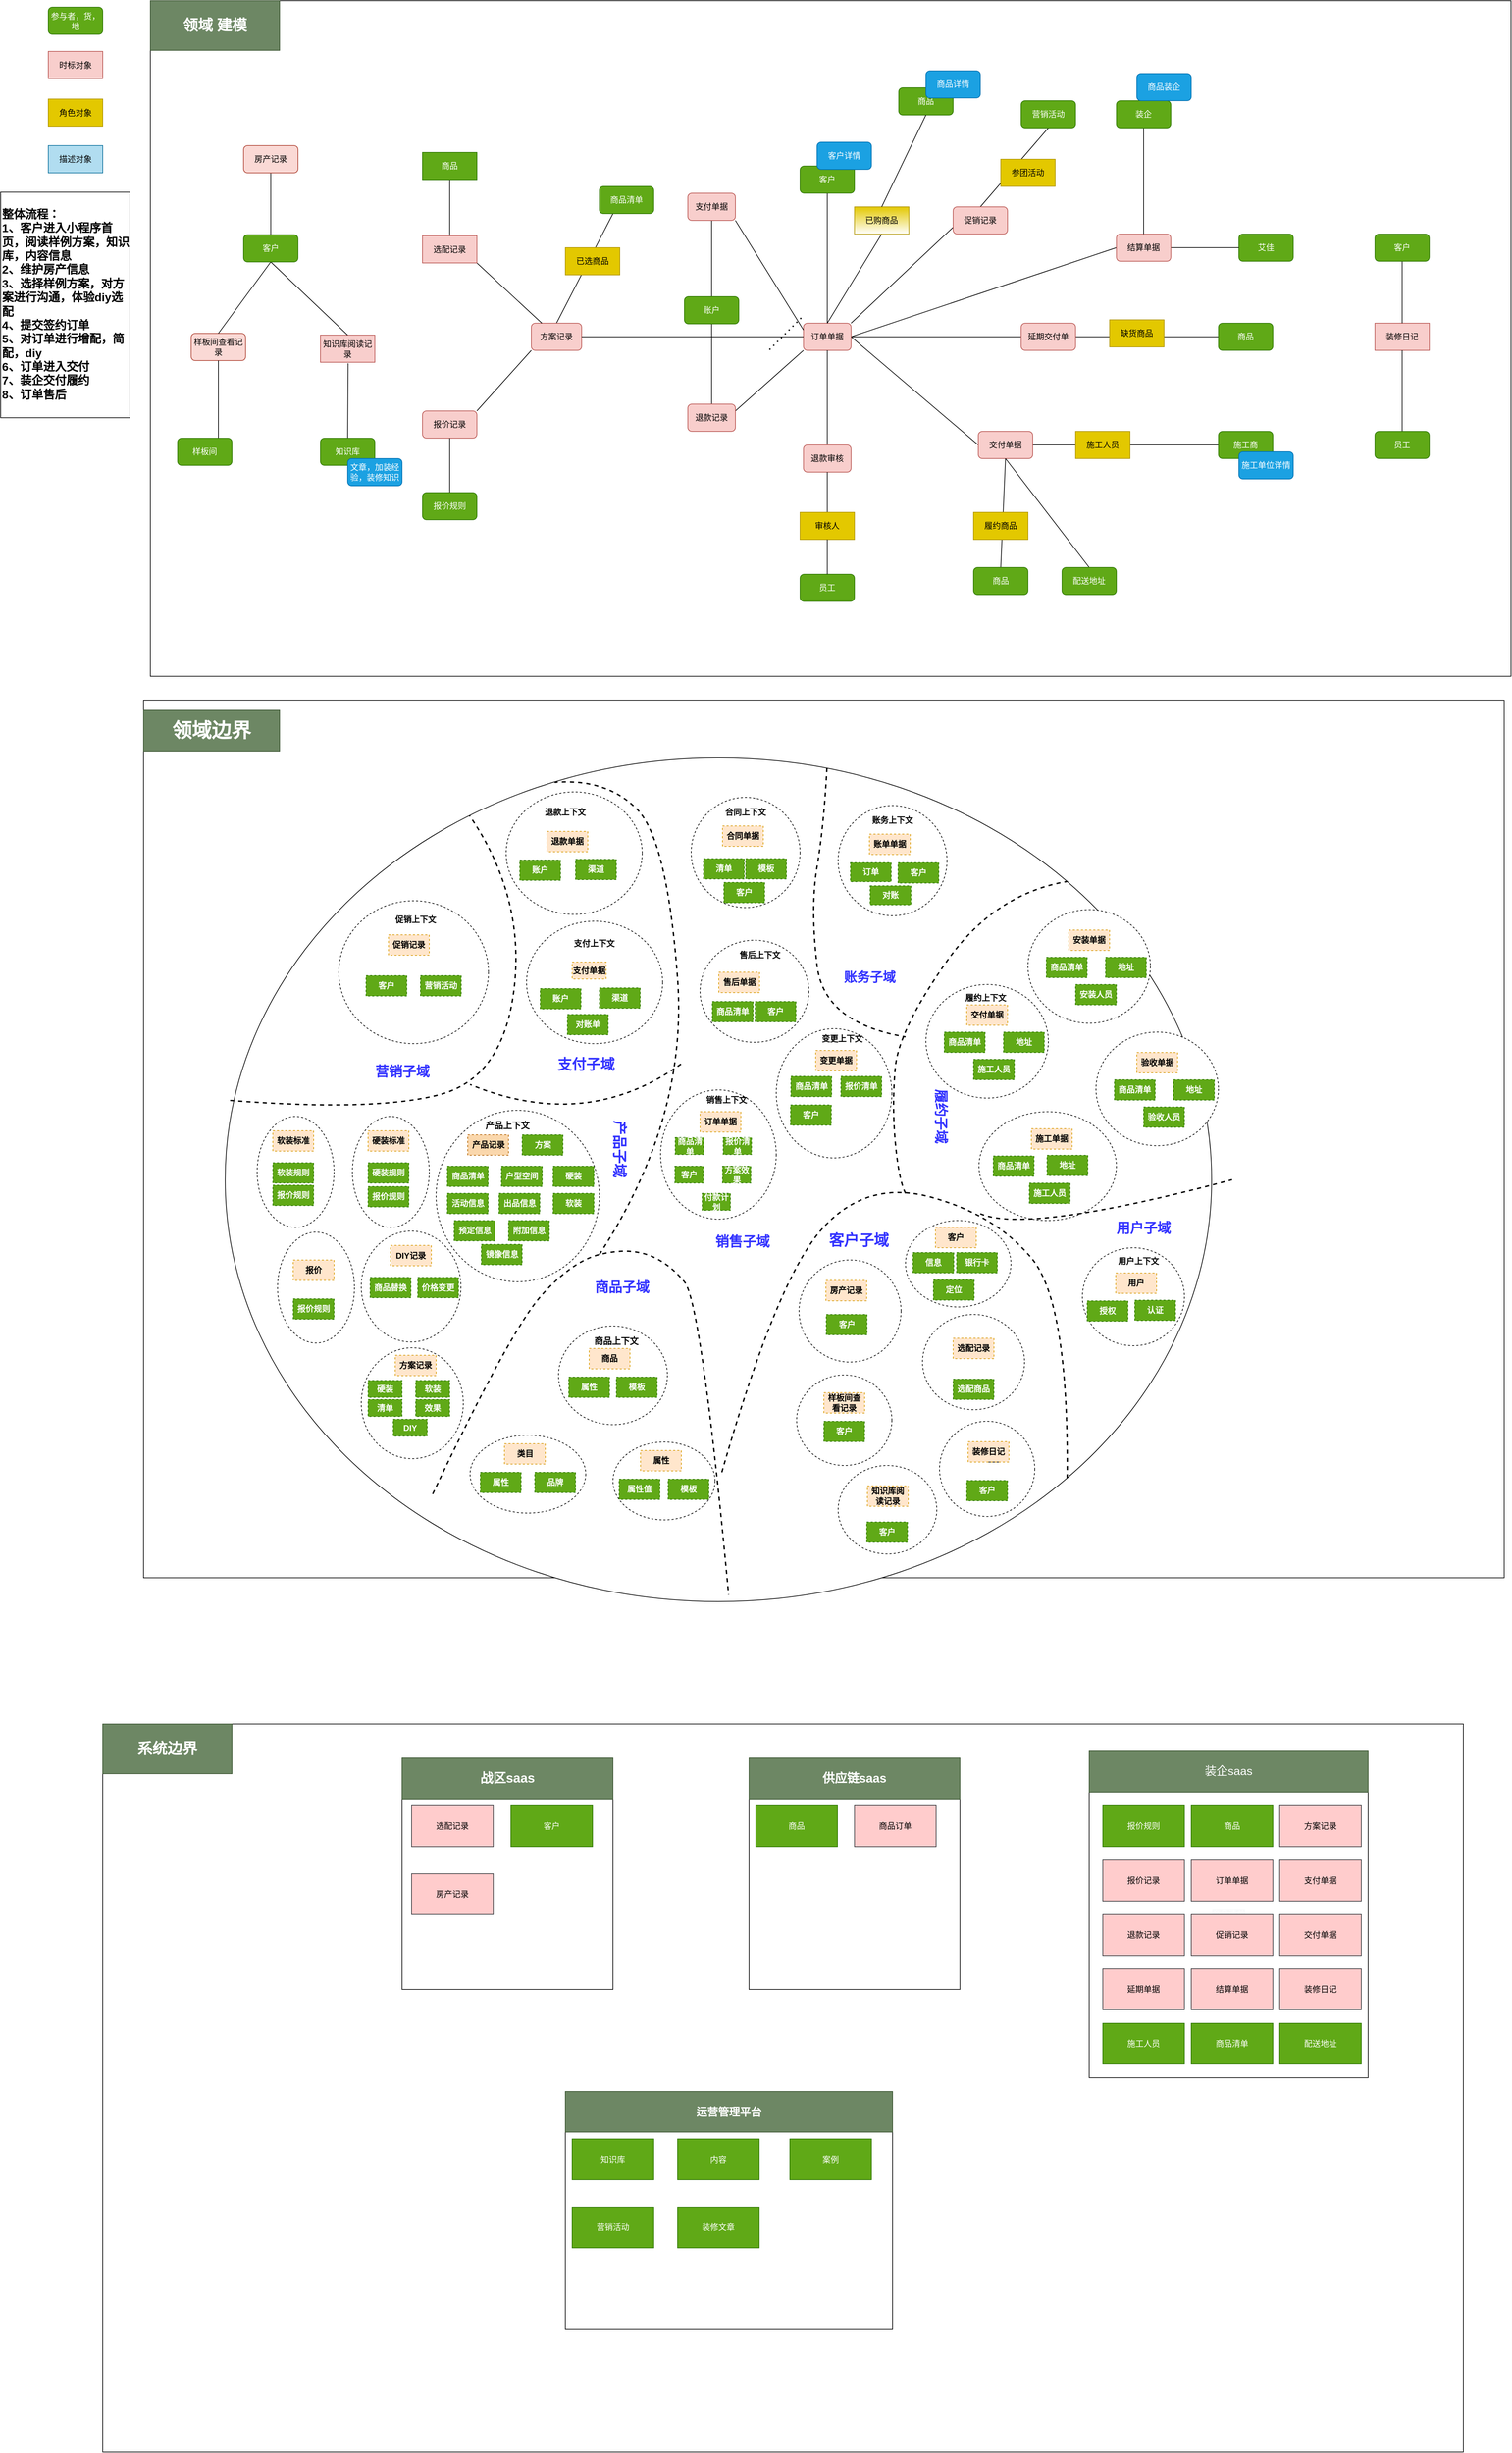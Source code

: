 <mxfile version="14.9.8" type="github">
  <diagram id="7zUYwrmOjh2xGsWCl2P7" name="第 1 页">
    <mxGraphModel dx="2067" dy="1790" grid="1" gridSize="10" guides="1" tooltips="1" connect="1" arrows="0" fold="1" page="1" pageScale="1" pageWidth="827" pageHeight="1169" math="0" shadow="0">
      <root>
        <mxCell id="0" />
        <mxCell id="1" parent="0" />
        <mxCell id="f3U7GGmyGLRnq9XbGyIJ-25" value="" style="rounded=0;whiteSpace=wrap;html=1;" vertex="1" parent="1">
          <mxGeometry x="-470" y="-45" width="2000" height="1290" as="geometry" />
        </mxCell>
        <mxCell id="f3U7GGmyGLRnq9XbGyIJ-4" value="" style="ellipse;whiteSpace=wrap;html=1;" vertex="1" parent="1">
          <mxGeometry x="-350" y="40" width="1450" height="1240" as="geometry" />
        </mxCell>
        <mxCell id="BQ33ZufyKjomSVJXC-NH-1" value="" style="ellipse;whiteSpace=wrap;html=1;gradientColor=#ffffff;dashed=1;fontStyle=1" parent="1" vertex="1">
          <mxGeometry x="490" y="947" width="140" height="133" as="geometry" />
        </mxCell>
        <mxCell id="Kchm6Jk4r5zIvJigwI_s-53" value="" style="ellipse;whiteSpace=wrap;html=1;gradientColor=#ffffff;dashed=1;fontStyle=1" parent="1" vertex="1">
          <mxGeometry x="758" y="560" width="202" height="160" as="geometry" />
        </mxCell>
        <mxCell id="KSNaoHaNfeG2DFyRBGn4-154" value="" style="rounded=0;whiteSpace=wrap;html=1;" parent="1" vertex="1">
          <mxGeometry x="-460" y="-1073" width="2000" height="993" as="geometry" />
        </mxCell>
        <mxCell id="KSNaoHaNfeG2DFyRBGn4-153" value="" style="rounded=0;whiteSpace=wrap;html=1;" parent="1" vertex="1">
          <mxGeometry x="-530" y="1460" width="2000" height="1070" as="geometry" />
        </mxCell>
        <mxCell id="xkRlXE4Gpte0sn9TXA4R-3" style="edgeStyle=none;rounded=0;orthogonalLoop=1;jettySize=auto;html=1;exitX=0.5;exitY=0;exitDx=0;exitDy=0;" parent="1" edge="1">
          <mxGeometry relative="1" as="geometry">
            <mxPoint x="595" y="1500" as="sourcePoint" />
            <mxPoint x="595" y="1500" as="targetPoint" />
          </mxGeometry>
        </mxCell>
        <mxCell id="xkRlXE4Gpte0sn9TXA4R-5" style="edgeStyle=none;rounded=0;orthogonalLoop=1;jettySize=auto;html=1;exitX=0.5;exitY=0;exitDx=0;exitDy=0;" parent="1" edge="1">
          <mxGeometry relative="1" as="geometry">
            <mxPoint x="595" y="1500" as="sourcePoint" />
            <mxPoint x="595" y="1500" as="targetPoint" />
          </mxGeometry>
        </mxCell>
        <mxCell id="KSNaoHaNfeG2DFyRBGn4-80" style="edgeStyle=none;rounded=0;orthogonalLoop=1;jettySize=auto;html=1;exitX=0.25;exitY=1;exitDx=0;exitDy=0;entryX=0.5;entryY=0;entryDx=0;entryDy=0;endArrow=none;endFill=0;" parent="1" source="xkRlXE4Gpte0sn9TXA4R-13" target="xkRlXE4Gpte0sn9TXA4R-14" edge="1">
          <mxGeometry relative="1" as="geometry" />
        </mxCell>
        <mxCell id="xkRlXE4Gpte0sn9TXA4R-13" value="商品清单" style="rounded=1;whiteSpace=wrap;html=1;fillColor=#60a917;strokeColor=#2D7600;fontColor=#ffffff;" parent="1" vertex="1">
          <mxGeometry x="200" y="-800" width="80" height="40" as="geometry" />
        </mxCell>
        <mxCell id="xkRlXE4Gpte0sn9TXA4R-14" value="方案记录" style="rounded=1;whiteSpace=wrap;html=1;fillColor=#f8cecc;strokeColor=#b85450;" parent="1" vertex="1">
          <mxGeometry x="100" y="-599" width="74" height="40" as="geometry" />
        </mxCell>
        <mxCell id="KSNaoHaNfeG2DFyRBGn4-43" style="edgeStyle=none;rounded=0;orthogonalLoop=1;jettySize=auto;html=1;exitX=1;exitY=0;exitDx=0;exitDy=0;entryX=0;entryY=1;entryDx=0;entryDy=0;endArrow=none;endFill=0;" parent="1" source="xkRlXE4Gpte0sn9TXA4R-15" target="xkRlXE4Gpte0sn9TXA4R-14" edge="1">
          <mxGeometry relative="1" as="geometry" />
        </mxCell>
        <mxCell id="xkRlXE4Gpte0sn9TXA4R-15" value="报价记录" style="rounded=1;whiteSpace=wrap;html=1;fillColor=#f8cecc;strokeColor=#b85450;" parent="1" vertex="1">
          <mxGeometry x="-60" y="-470" width="80" height="40" as="geometry" />
        </mxCell>
        <mxCell id="KSNaoHaNfeG2DFyRBGn4-114" style="edgeStyle=none;rounded=0;orthogonalLoop=1;jettySize=auto;html=1;exitX=0.5;exitY=1;exitDx=0;exitDy=0;entryX=0.5;entryY=0;entryDx=0;entryDy=0;endArrow=none;endFill=0;" parent="1" source="xkRlXE4Gpte0sn9TXA4R-16" target="xkRlXE4Gpte0sn9TXA4R-24" edge="1">
          <mxGeometry relative="1" as="geometry" />
        </mxCell>
        <mxCell id="xkRlXE4Gpte0sn9TXA4R-16" value="营销活动" style="rounded=1;whiteSpace=wrap;html=1;fillColor=#60a917;strokeColor=#2D7600;fontColor=#ffffff;" parent="1" vertex="1">
          <mxGeometry x="820" y="-926" width="80" height="40" as="geometry" />
        </mxCell>
        <mxCell id="KSNaoHaNfeG2DFyRBGn4-49" style="edgeStyle=none;rounded=0;orthogonalLoop=1;jettySize=auto;html=1;exitX=1;exitY=0.5;exitDx=0;exitDy=0;entryX=0;entryY=0.5;entryDx=0;entryDy=0;endArrow=none;endFill=0;" parent="1" source="xkRlXE4Gpte0sn9TXA4R-17" target="xkRlXE4Gpte0sn9TXA4R-20" edge="1">
          <mxGeometry relative="1" as="geometry" />
        </mxCell>
        <mxCell id="KSNaoHaNfeG2DFyRBGn4-71" style="edgeStyle=none;rounded=0;orthogonalLoop=1;jettySize=auto;html=1;exitX=1;exitY=0.5;exitDx=0;exitDy=0;entryX=0;entryY=0.5;entryDx=0;entryDy=0;endArrow=none;endFill=0;" parent="1" source="xkRlXE4Gpte0sn9TXA4R-17" target="xkRlXE4Gpte0sn9TXA4R-45" edge="1">
          <mxGeometry relative="1" as="geometry" />
        </mxCell>
        <mxCell id="KSNaoHaNfeG2DFyRBGn4-104" style="edgeStyle=none;rounded=0;orthogonalLoop=1;jettySize=auto;html=1;exitX=1;exitY=0.5;exitDx=0;exitDy=0;entryX=0;entryY=0.5;entryDx=0;entryDy=0;endArrow=none;endFill=0;" parent="1" source="xkRlXE4Gpte0sn9TXA4R-17" target="KSNaoHaNfeG2DFyRBGn4-103" edge="1">
          <mxGeometry relative="1" as="geometry" />
        </mxCell>
        <mxCell id="xkRlXE4Gpte0sn9TXA4R-17" value="订单单据" style="rounded=1;whiteSpace=wrap;html=1;fillColor=#f8cecc;strokeColor=#b85450;" parent="1" vertex="1">
          <mxGeometry x="500" y="-599" width="70" height="40" as="geometry" />
        </mxCell>
        <mxCell id="KSNaoHaNfeG2DFyRBGn4-68" style="edgeStyle=none;rounded=0;orthogonalLoop=1;jettySize=auto;html=1;exitX=0.5;exitY=1;exitDx=0;exitDy=0;entryX=0.5;entryY=0;entryDx=0;entryDy=0;endArrow=none;endFill=0;" parent="1" source="xkRlXE4Gpte0sn9TXA4R-20" target="xkRlXE4Gpte0sn9TXA4R-33" edge="1">
          <mxGeometry relative="1" as="geometry" />
        </mxCell>
        <mxCell id="KSNaoHaNfeG2DFyRBGn4-70" style="edgeStyle=none;rounded=0;orthogonalLoop=1;jettySize=auto;html=1;exitX=1;exitY=0.5;exitDx=0;exitDy=0;entryX=0;entryY=0.5;entryDx=0;entryDy=0;endArrow=none;endFill=0;" parent="1" source="xkRlXE4Gpte0sn9TXA4R-20" target="KSNaoHaNfeG2DFyRBGn4-69" edge="1">
          <mxGeometry relative="1" as="geometry">
            <mxPoint x="1020" y="-281" as="targetPoint" />
          </mxGeometry>
        </mxCell>
        <mxCell id="xkRlXE4Gpte0sn9TXA4R-20" value="交付单据" style="rounded=1;whiteSpace=wrap;html=1;fillColor=#f8cecc;strokeColor=#b85450;" parent="1" vertex="1">
          <mxGeometry x="757" y="-440" width="80" height="40" as="geometry" />
        </mxCell>
        <mxCell id="KSNaoHaNfeG2DFyRBGn4-50" style="edgeStyle=none;rounded=0;orthogonalLoop=1;jettySize=auto;html=1;exitX=0;exitY=0.75;exitDx=0;exitDy=0;entryX=1;entryY=0;entryDx=0;entryDy=0;endArrow=none;endFill=0;" parent="1" source="xkRlXE4Gpte0sn9TXA4R-24" target="xkRlXE4Gpte0sn9TXA4R-17" edge="1">
          <mxGeometry relative="1" as="geometry" />
        </mxCell>
        <mxCell id="xkRlXE4Gpte0sn9TXA4R-24" value="促销记录" style="rounded=1;whiteSpace=wrap;html=1;fillColor=#f8cecc;strokeColor=#b85450;" parent="1" vertex="1">
          <mxGeometry x="720" y="-770" width="80" height="40" as="geometry" />
        </mxCell>
        <mxCell id="xkRlXE4Gpte0sn9TXA4R-29" value="装修日记" style="rounded=1;whiteSpace=wrap;html=1;fillColor=#f8cecc;strokeColor=#b85450;arcSize=0;" parent="1" vertex="1">
          <mxGeometry x="1340" y="-599" width="80" height="40" as="geometry" />
        </mxCell>
        <mxCell id="xkRlXE4Gpte0sn9TXA4R-31" value="艾佳" style="rounded=1;whiteSpace=wrap;html=1;fillColor=#60a917;strokeColor=#2D7600;fontColor=#ffffff;" parent="1" vertex="1">
          <mxGeometry x="1140" y="-730" width="80" height="40" as="geometry" />
        </mxCell>
        <mxCell id="xkRlXE4Gpte0sn9TXA4R-33" value="配送地址" style="rounded=1;whiteSpace=wrap;html=1;fillColor=#60a917;strokeColor=#2D7600;fontColor=#ffffff;" parent="1" vertex="1">
          <mxGeometry x="880" y="-240" width="80" height="40" as="geometry" />
        </mxCell>
        <mxCell id="KSNaoHaNfeG2DFyRBGn4-75" style="edgeStyle=none;rounded=0;orthogonalLoop=1;jettySize=auto;html=1;exitX=1;exitY=0.5;exitDx=0;exitDy=0;entryX=0;entryY=0.5;entryDx=0;entryDy=0;endArrow=none;endFill=0;" parent="1" source="xkRlXE4Gpte0sn9TXA4R-45" target="xkRlXE4Gpte0sn9TXA4R-31" edge="1">
          <mxGeometry relative="1" as="geometry" />
        </mxCell>
        <mxCell id="xkRlXE4Gpte0sn9TXA4R-45" value="结算单据" style="rounded=1;whiteSpace=wrap;html=1;fillColor=#f8cecc;strokeColor=#b85450;" parent="1" vertex="1">
          <mxGeometry x="960" y="-730" width="80" height="40" as="geometry" />
        </mxCell>
        <mxCell id="xkRlXE4Gpte0sn9TXA4R-46" value="样板间查看记录" style="rounded=1;whiteSpace=wrap;html=1;fillColor=#fad9d5;strokeColor=#ae4132;" parent="1" vertex="1">
          <mxGeometry x="-400" y="-584" width="80" height="40" as="geometry" />
        </mxCell>
        <mxCell id="KSNaoHaNfeG2DFyRBGn4-67" style="edgeStyle=none;rounded=0;orthogonalLoop=1;jettySize=auto;html=1;exitX=0.5;exitY=0;exitDx=0;exitDy=0;entryX=0.5;entryY=1;entryDx=0;entryDy=0;endArrow=none;endFill=0;" parent="1" source="xkRlXE4Gpte0sn9TXA4R-52" target="xkRlXE4Gpte0sn9TXA4R-15" edge="1">
          <mxGeometry relative="1" as="geometry" />
        </mxCell>
        <mxCell id="xkRlXE4Gpte0sn9TXA4R-52" value="报价规则" style="rounded=1;whiteSpace=wrap;html=1;fillColor=#60a917;strokeColor=#2D7600;fontColor=#ffffff;" parent="1" vertex="1">
          <mxGeometry x="-60" y="-350" width="80" height="40" as="geometry" />
        </mxCell>
        <mxCell id="xkRlXE4Gpte0sn9TXA4R-54" value="参与者，货，地" style="rounded=1;whiteSpace=wrap;html=1;fillColor=#60a917;strokeColor=#2D7600;fontColor=#ffffff;" parent="1" vertex="1">
          <mxGeometry x="-610" y="-1063.5" width="80" height="40" as="geometry" />
        </mxCell>
        <mxCell id="xkRlXE4Gpte0sn9TXA4R-55" value="时标对象" style="rounded=1;whiteSpace=wrap;html=1;fillColor=#f8cecc;strokeColor=#b85450;arcSize=0;" parent="1" vertex="1">
          <mxGeometry x="-610" y="-998.5" width="80" height="40" as="geometry" />
        </mxCell>
        <mxCell id="xkRlXE4Gpte0sn9TXA4R-56" value="角色对象" style="rounded=1;whiteSpace=wrap;html=1;fillColor=#e3c800;strokeColor=#B09500;arcSize=0;fontColor=#000000;" parent="1" vertex="1">
          <mxGeometry x="-610" y="-928.5" width="80" height="40" as="geometry" />
        </mxCell>
        <mxCell id="xkRlXE4Gpte0sn9TXA4R-57" value="描述对象" style="rounded=1;whiteSpace=wrap;html=1;fillColor=#b1ddf0;strokeColor=#10739e;arcSize=0;" parent="1" vertex="1">
          <mxGeometry x="-610" y="-860" width="80" height="40" as="geometry" />
        </mxCell>
        <mxCell id="KSNaoHaNfeG2DFyRBGn4-42" style="edgeStyle=none;rounded=0;orthogonalLoop=1;jettySize=auto;html=1;exitX=1;exitY=1;exitDx=0;exitDy=0;endArrow=none;endFill=0;" parent="1" source="KSNaoHaNfeG2DFyRBGn4-1" target="xkRlXE4Gpte0sn9TXA4R-14" edge="1">
          <mxGeometry relative="1" as="geometry" />
        </mxCell>
        <mxCell id="KSNaoHaNfeG2DFyRBGn4-1" value="选配记录" style="rounded=1;whiteSpace=wrap;html=1;fillColor=#f8cecc;strokeColor=#b85450;arcSize=0;" parent="1" vertex="1">
          <mxGeometry x="-60" y="-727.5" width="80" height="40" as="geometry" />
        </mxCell>
        <mxCell id="KSNaoHaNfeG2DFyRBGn4-90" style="edgeStyle=none;rounded=0;orthogonalLoop=1;jettySize=auto;html=1;exitX=0.5;exitY=0;exitDx=0;exitDy=0;endArrow=none;endFill=0;" parent="1" source="KSNaoHaNfeG2DFyRBGn4-20" edge="1">
          <mxGeometry relative="1" as="geometry">
            <mxPoint x="-169.333" y="-540" as="targetPoint" />
          </mxGeometry>
        </mxCell>
        <mxCell id="KSNaoHaNfeG2DFyRBGn4-20" value="知识库" style="rounded=1;whiteSpace=wrap;html=1;fillColor=#60a917;strokeColor=#2D7600;fontColor=#ffffff;" parent="1" vertex="1">
          <mxGeometry x="-210" y="-430" width="80" height="40" as="geometry" />
        </mxCell>
        <mxCell id="KSNaoHaNfeG2DFyRBGn4-3" value="文章，加装经验，装修知识" style="rounded=1;whiteSpace=wrap;html=1;fillColor=#1ba1e2;strokeColor=#006EAF;fontColor=#ffffff;" parent="1" vertex="1">
          <mxGeometry x="-170" y="-400" width="80" height="40" as="geometry" />
        </mxCell>
        <mxCell id="KSNaoHaNfeG2DFyRBGn4-33" value="&lt;b style=&quot;font-size: 17px&quot;&gt;&lt;font style=&quot;font-size: 17px&quot;&gt;整体流程：&lt;br&gt;1、客户进入小程序首页，阅读样例方案，知识库，内容信息&lt;br&gt;&lt;/font&gt;&lt;/b&gt;&lt;div style=&quot;font-size: 17px&quot;&gt;&lt;span&gt;&lt;b&gt;&lt;font style=&quot;font-size: 17px&quot;&gt;2、维护房产信息&lt;/font&gt;&lt;/b&gt;&lt;/span&gt;&lt;/div&gt;&lt;div style=&quot;font-size: 17px&quot;&gt;&lt;span&gt;&lt;b&gt;&lt;font style=&quot;font-size: 17px&quot;&gt;3、选择样例方案，对方案进行沟通，体验diy选配&lt;/font&gt;&lt;/b&gt;&lt;/span&gt;&lt;/div&gt;&lt;div style=&quot;font-size: 17px&quot;&gt;&lt;span&gt;&lt;b&gt;&lt;font style=&quot;font-size: 17px&quot;&gt;4、提交签约订单&lt;/font&gt;&lt;/b&gt;&lt;/span&gt;&lt;/div&gt;&lt;div style=&quot;font-size: 17px&quot;&gt;&lt;span&gt;&lt;b&gt;&lt;font style=&quot;font-size: 17px&quot;&gt;5、对订单进行增配，简配，diy&lt;/font&gt;&lt;/b&gt;&lt;/span&gt;&lt;/div&gt;&lt;div style=&quot;font-size: 17px&quot;&gt;&lt;span&gt;&lt;b&gt;&lt;font style=&quot;font-size: 17px&quot;&gt;6、订单进入交付&lt;/font&gt;&lt;/b&gt;&lt;/span&gt;&lt;/div&gt;&lt;div style=&quot;font-size: 17px&quot;&gt;&lt;span&gt;&lt;b&gt;&lt;font style=&quot;font-size: 17px&quot;&gt;7、装企交付履约&lt;/font&gt;&lt;/b&gt;&lt;/span&gt;&lt;/div&gt;&lt;div style=&quot;font-size: 17px&quot;&gt;&lt;b&gt;&lt;font style=&quot;font-size: 17px&quot;&gt;8、订单售后&lt;/font&gt;&lt;/b&gt;&lt;/div&gt;" style="whiteSpace=wrap;html=1;align=left;" parent="1" vertex="1">
          <mxGeometry x="-680" y="-791.5" width="190" height="331.5" as="geometry" />
        </mxCell>
        <mxCell id="KSNaoHaNfeG2DFyRBGn4-47" style="edgeStyle=none;rounded=0;orthogonalLoop=1;jettySize=auto;html=1;exitX=1;exitY=1;exitDx=0;exitDy=0;entryX=0;entryY=0.25;entryDx=0;entryDy=0;endArrow=none;endFill=0;" parent="1" source="KSNaoHaNfeG2DFyRBGn4-36" target="xkRlXE4Gpte0sn9TXA4R-17" edge="1">
          <mxGeometry relative="1" as="geometry" />
        </mxCell>
        <mxCell id="KSNaoHaNfeG2DFyRBGn4-54" style="edgeStyle=none;rounded=0;orthogonalLoop=1;jettySize=auto;html=1;exitX=0.5;exitY=1;exitDx=0;exitDy=0;endArrow=none;endFill=0;" parent="1" source="KSNaoHaNfeG2DFyRBGn4-36" target="KSNaoHaNfeG2DFyRBGn4-52" edge="1">
          <mxGeometry relative="1" as="geometry" />
        </mxCell>
        <mxCell id="KSNaoHaNfeG2DFyRBGn4-36" value="支付单据" style="rounded=1;whiteSpace=wrap;html=1;fillColor=#f8cecc;strokeColor=#b85450;" parent="1" vertex="1">
          <mxGeometry x="330" y="-790" width="70" height="40" as="geometry" />
        </mxCell>
        <mxCell id="KSNaoHaNfeG2DFyRBGn4-48" style="edgeStyle=none;rounded=0;orthogonalLoop=1;jettySize=auto;html=1;exitX=0.5;exitY=0;exitDx=0;exitDy=0;endArrow=none;endFill=0;" parent="1" source="KSNaoHaNfeG2DFyRBGn4-37" target="xkRlXE4Gpte0sn9TXA4R-17" edge="1">
          <mxGeometry relative="1" as="geometry" />
        </mxCell>
        <mxCell id="KSNaoHaNfeG2DFyRBGn4-37" value="退款审核" style="rounded=1;whiteSpace=wrap;html=1;fillColor=#f8cecc;strokeColor=#b85450;" parent="1" vertex="1">
          <mxGeometry x="500" y="-420" width="70" height="40" as="geometry" />
        </mxCell>
        <mxCell id="KSNaoHaNfeG2DFyRBGn4-46" style="edgeStyle=none;rounded=0;orthogonalLoop=1;jettySize=auto;html=1;exitX=1;exitY=0.25;exitDx=0;exitDy=0;entryX=0;entryY=1;entryDx=0;entryDy=0;endArrow=none;endFill=0;" parent="1" source="KSNaoHaNfeG2DFyRBGn4-38" target="xkRlXE4Gpte0sn9TXA4R-17" edge="1">
          <mxGeometry relative="1" as="geometry" />
        </mxCell>
        <mxCell id="KSNaoHaNfeG2DFyRBGn4-55" style="edgeStyle=none;rounded=0;orthogonalLoop=1;jettySize=auto;html=1;exitX=0.5;exitY=0;exitDx=0;exitDy=0;entryX=0.5;entryY=1;entryDx=0;entryDy=0;endArrow=none;endFill=0;" parent="1" source="KSNaoHaNfeG2DFyRBGn4-38" target="KSNaoHaNfeG2DFyRBGn4-52" edge="1">
          <mxGeometry relative="1" as="geometry">
            <mxPoint x="365" y="-560" as="targetPoint" />
          </mxGeometry>
        </mxCell>
        <mxCell id="KSNaoHaNfeG2DFyRBGn4-38" value="退款记录" style="rounded=1;whiteSpace=wrap;html=1;fillColor=#f8cecc;strokeColor=#b85450;" parent="1" vertex="1">
          <mxGeometry x="330" y="-480" width="70" height="40" as="geometry" />
        </mxCell>
        <mxCell id="KSNaoHaNfeG2DFyRBGn4-52" value="账户" style="rounded=1;whiteSpace=wrap;html=1;fillColor=#60a917;strokeColor=#2D7600;fontColor=#ffffff;" parent="1" vertex="1">
          <mxGeometry x="325" y="-638" width="80" height="40" as="geometry" />
        </mxCell>
        <mxCell id="KSNaoHaNfeG2DFyRBGn4-53" value="" style="edgeStyle=none;rounded=0;orthogonalLoop=1;jettySize=auto;html=1;exitX=1;exitY=0.5;exitDx=0;exitDy=0;entryX=0;entryY=0.5;entryDx=0;entryDy=0;endArrow=none;" parent="1" source="xkRlXE4Gpte0sn9TXA4R-14" target="xkRlXE4Gpte0sn9TXA4R-17" edge="1">
          <mxGeometry relative="1" as="geometry">
            <mxPoint x="114" y="-579" as="sourcePoint" />
            <mxPoint x="500" y="-579" as="targetPoint" />
          </mxGeometry>
        </mxCell>
        <mxCell id="KSNaoHaNfeG2DFyRBGn4-57" style="edgeStyle=none;rounded=0;orthogonalLoop=1;jettySize=auto;html=1;exitX=0.5;exitY=1;exitDx=0;exitDy=0;entryX=0.5;entryY=0;entryDx=0;entryDy=0;endArrow=none;endFill=0;" parent="1" source="KSNaoHaNfeG2DFyRBGn4-56" target="xkRlXE4Gpte0sn9TXA4R-17" edge="1">
          <mxGeometry relative="1" as="geometry" />
        </mxCell>
        <mxCell id="KSNaoHaNfeG2DFyRBGn4-56" value="客户" style="rounded=1;whiteSpace=wrap;html=1;fillColor=#60a917;strokeColor=#2D7600;fontColor=#ffffff;" parent="1" vertex="1">
          <mxGeometry x="495" y="-830" width="80" height="40" as="geometry" />
        </mxCell>
        <mxCell id="KSNaoHaNfeG2DFyRBGn4-59" style="rounded=0;orthogonalLoop=1;jettySize=auto;html=1;exitX=0.5;exitY=1;exitDx=0;exitDy=0;entryX=0.5;entryY=0;entryDx=0;entryDy=0;startArrow=none;endArrow=none;endFill=0;" parent="1" source="KSNaoHaNfeG2DFyRBGn4-102" target="xkRlXE4Gpte0sn9TXA4R-17" edge="1">
          <mxGeometry relative="1" as="geometry" />
        </mxCell>
        <mxCell id="KSNaoHaNfeG2DFyRBGn4-58" value="商品" style="rounded=1;whiteSpace=wrap;html=1;fillColor=#60a917;strokeColor=#2D7600;fontColor=#ffffff;" parent="1" vertex="1">
          <mxGeometry x="640" y="-945" width="80" height="40" as="geometry" />
        </mxCell>
        <mxCell id="KSNaoHaNfeG2DFyRBGn4-61" style="edgeStyle=none;rounded=0;orthogonalLoop=1;jettySize=auto;html=1;exitX=0.5;exitY=0;exitDx=0;exitDy=0;startArrow=none;endArrow=none;endFill=0;" parent="1" source="KSNaoHaNfeG2DFyRBGn4-97" target="KSNaoHaNfeG2DFyRBGn4-37" edge="1">
          <mxGeometry relative="1" as="geometry" />
        </mxCell>
        <mxCell id="KSNaoHaNfeG2DFyRBGn4-60" value="员工" style="rounded=1;whiteSpace=wrap;html=1;fillColor=#60a917;strokeColor=#2D7600;fontColor=#ffffff;" parent="1" vertex="1">
          <mxGeometry x="495" y="-230" width="80" height="40" as="geometry" />
        </mxCell>
        <mxCell id="KSNaoHaNfeG2DFyRBGn4-64" style="edgeStyle=none;rounded=0;orthogonalLoop=1;jettySize=auto;html=1;exitX=0.5;exitY=0;exitDx=0;exitDy=0;entryX=0.5;entryY=1;entryDx=0;entryDy=0;endArrow=none;endFill=0;" parent="1" source="KSNaoHaNfeG2DFyRBGn4-63" target="xkRlXE4Gpte0sn9TXA4R-20" edge="1">
          <mxGeometry relative="1" as="geometry" />
        </mxCell>
        <mxCell id="KSNaoHaNfeG2DFyRBGn4-63" value="商品" style="rounded=1;whiteSpace=wrap;html=1;fillColor=#60a917;strokeColor=#2D7600;fontColor=#ffffff;" parent="1" vertex="1">
          <mxGeometry x="750" y="-240" width="80" height="40" as="geometry" />
        </mxCell>
        <mxCell id="KSNaoHaNfeG2DFyRBGn4-66" style="edgeStyle=none;rounded=0;orthogonalLoop=1;jettySize=auto;html=1;exitX=0.5;exitY=1;exitDx=0;exitDy=0;endArrow=none;endFill=0;" parent="1" source="KSNaoHaNfeG2DFyRBGn4-65" target="KSNaoHaNfeG2DFyRBGn4-1" edge="1">
          <mxGeometry relative="1" as="geometry" />
        </mxCell>
        <mxCell id="KSNaoHaNfeG2DFyRBGn4-65" value="商品" style="rounded=1;whiteSpace=wrap;html=1;fillColor=#60a917;strokeColor=#2D7600;arcSize=0;fontColor=#ffffff;" parent="1" vertex="1">
          <mxGeometry x="-60" y="-850" width="80" height="40" as="geometry" />
        </mxCell>
        <mxCell id="KSNaoHaNfeG2DFyRBGn4-69" value="施工商" style="rounded=1;whiteSpace=wrap;html=1;fillColor=#60a917;strokeColor=#2D7600;fontColor=#ffffff;" parent="1" vertex="1">
          <mxGeometry x="1110" y="-440" width="80" height="40" as="geometry" />
        </mxCell>
        <mxCell id="KSNaoHaNfeG2DFyRBGn4-73" style="edgeStyle=none;rounded=0;orthogonalLoop=1;jettySize=auto;html=1;exitX=0.5;exitY=1;exitDx=0;exitDy=0;entryX=0.5;entryY=0;entryDx=0;entryDy=0;endArrow=none;endFill=0;" parent="1" source="KSNaoHaNfeG2DFyRBGn4-72" target="xkRlXE4Gpte0sn9TXA4R-45" edge="1">
          <mxGeometry relative="1" as="geometry" />
        </mxCell>
        <mxCell id="KSNaoHaNfeG2DFyRBGn4-72" value="装企" style="rounded=1;whiteSpace=wrap;html=1;fillColor=#60a917;strokeColor=#2D7600;fontColor=#ffffff;" parent="1" vertex="1">
          <mxGeometry x="960" y="-926" width="80" height="40" as="geometry" />
        </mxCell>
        <mxCell id="KSNaoHaNfeG2DFyRBGn4-77" style="edgeStyle=none;rounded=0;orthogonalLoop=1;jettySize=auto;html=1;exitX=0.5;exitY=1;exitDx=0;exitDy=0;entryX=0.5;entryY=0;entryDx=0;entryDy=0;endArrow=none;endFill=0;" parent="1" source="KSNaoHaNfeG2DFyRBGn4-76" target="xkRlXE4Gpte0sn9TXA4R-29" edge="1">
          <mxGeometry relative="1" as="geometry" />
        </mxCell>
        <mxCell id="KSNaoHaNfeG2DFyRBGn4-76" value="客户" style="rounded=1;whiteSpace=wrap;html=1;fillColor=#60a917;strokeColor=#2D7600;fontColor=#ffffff;" parent="1" vertex="1">
          <mxGeometry x="1340" y="-730" width="80" height="40" as="geometry" />
        </mxCell>
        <mxCell id="KSNaoHaNfeG2DFyRBGn4-79" style="edgeStyle=none;rounded=0;orthogonalLoop=1;jettySize=auto;html=1;exitX=0.5;exitY=0;exitDx=0;exitDy=0;entryX=0.5;entryY=1;entryDx=0;entryDy=0;endArrow=none;endFill=0;" parent="1" source="KSNaoHaNfeG2DFyRBGn4-78" target="xkRlXE4Gpte0sn9TXA4R-29" edge="1">
          <mxGeometry relative="1" as="geometry" />
        </mxCell>
        <mxCell id="KSNaoHaNfeG2DFyRBGn4-78" value="员工" style="rounded=1;whiteSpace=wrap;html=1;fillColor=#60a917;strokeColor=#2D7600;fontColor=#ffffff;" parent="1" vertex="1">
          <mxGeometry x="1340" y="-440" width="80" height="40" as="geometry" />
        </mxCell>
        <mxCell id="KSNaoHaNfeG2DFyRBGn4-82" value="知识库阅读记录" style="rounded=1;whiteSpace=wrap;html=1;fillColor=#f8cecc;strokeColor=#b85450;arcSize=0;" parent="1" vertex="1">
          <mxGeometry x="-210" y="-581.5" width="80" height="40" as="geometry" />
        </mxCell>
        <mxCell id="KSNaoHaNfeG2DFyRBGn4-87" style="edgeStyle=none;rounded=0;orthogonalLoop=1;jettySize=auto;html=1;exitX=0.5;exitY=0;exitDx=0;exitDy=0;entryX=0.5;entryY=1;entryDx=0;entryDy=0;endArrow=none;endFill=0;" parent="1" source="KSNaoHaNfeG2DFyRBGn4-83" target="KSNaoHaNfeG2DFyRBGn4-86" edge="1">
          <mxGeometry relative="1" as="geometry" />
        </mxCell>
        <mxCell id="KSNaoHaNfeG2DFyRBGn4-88" style="edgeStyle=none;rounded=0;orthogonalLoop=1;jettySize=auto;html=1;exitX=0.5;exitY=1;exitDx=0;exitDy=0;entryX=0.5;entryY=0;entryDx=0;entryDy=0;endArrow=none;endFill=0;" parent="1" source="KSNaoHaNfeG2DFyRBGn4-83" target="xkRlXE4Gpte0sn9TXA4R-46" edge="1">
          <mxGeometry relative="1" as="geometry" />
        </mxCell>
        <mxCell id="KSNaoHaNfeG2DFyRBGn4-89" style="edgeStyle=none;rounded=0;orthogonalLoop=1;jettySize=auto;html=1;exitX=0.5;exitY=1;exitDx=0;exitDy=0;entryX=0.5;entryY=0;entryDx=0;entryDy=0;endArrow=none;endFill=0;" parent="1" source="KSNaoHaNfeG2DFyRBGn4-83" target="KSNaoHaNfeG2DFyRBGn4-82" edge="1">
          <mxGeometry relative="1" as="geometry" />
        </mxCell>
        <mxCell id="KSNaoHaNfeG2DFyRBGn4-83" value="客户" style="rounded=1;whiteSpace=wrap;html=1;fillColor=#60a917;strokeColor=#2D7600;fontColor=#ffffff;" parent="1" vertex="1">
          <mxGeometry x="-323" y="-729" width="80" height="40" as="geometry" />
        </mxCell>
        <mxCell id="KSNaoHaNfeG2DFyRBGn4-86" value="房产记录" style="rounded=1;whiteSpace=wrap;html=1;fillColor=#fad9d5;strokeColor=#ae4132;" parent="1" vertex="1">
          <mxGeometry x="-323" y="-860" width="80" height="40" as="geometry" />
        </mxCell>
        <mxCell id="KSNaoHaNfeG2DFyRBGn4-92" style="edgeStyle=none;rounded=0;orthogonalLoop=1;jettySize=auto;html=1;exitX=0.75;exitY=0;exitDx=0;exitDy=0;entryX=0.5;entryY=1;entryDx=0;entryDy=0;endArrow=none;endFill=0;" parent="1" source="KSNaoHaNfeG2DFyRBGn4-91" target="xkRlXE4Gpte0sn9TXA4R-46" edge="1">
          <mxGeometry relative="1" as="geometry" />
        </mxCell>
        <mxCell id="KSNaoHaNfeG2DFyRBGn4-91" value="样板间" style="rounded=1;whiteSpace=wrap;html=1;fillColor=#60a917;strokeColor=#2D7600;fontColor=#ffffff;" parent="1" vertex="1">
          <mxGeometry x="-420" y="-430" width="80" height="40" as="geometry" />
        </mxCell>
        <mxCell id="KSNaoHaNfeG2DFyRBGn4-93" style="edgeStyle=none;rounded=0;orthogonalLoop=1;jettySize=auto;html=1;exitX=1;exitY=0.75;exitDx=0;exitDy=0;" parent="1" source="xkRlXE4Gpte0sn9TXA4R-56" target="xkRlXE4Gpte0sn9TXA4R-56" edge="1">
          <mxGeometry relative="1" as="geometry" />
        </mxCell>
        <mxCell id="KSNaoHaNfeG2DFyRBGn4-94" style="edgeStyle=none;rounded=0;orthogonalLoop=1;jettySize=auto;html=1;exitX=1;exitY=0.75;exitDx=0;exitDy=0;" parent="1" edge="1">
          <mxGeometry relative="1" as="geometry">
            <mxPoint x="-520" y="-888.5" as="sourcePoint" />
            <mxPoint x="-520" y="-888.5" as="targetPoint" />
          </mxGeometry>
        </mxCell>
        <mxCell id="KSNaoHaNfeG2DFyRBGn4-95" style="edgeStyle=none;rounded=0;orthogonalLoop=1;jettySize=auto;html=1;exitX=1;exitY=0.75;exitDx=0;exitDy=0;" parent="1" edge="1">
          <mxGeometry relative="1" as="geometry">
            <mxPoint x="-510" y="-878.5" as="sourcePoint" />
            <mxPoint x="-510" y="-878.5" as="targetPoint" />
          </mxGeometry>
        </mxCell>
        <mxCell id="KSNaoHaNfeG2DFyRBGn4-96" value="已选商品" style="rounded=1;whiteSpace=wrap;html=1;fillColor=#e3c800;strokeColor=#B09500;arcSize=0;fontColor=#000000;" parent="1" vertex="1">
          <mxGeometry x="150" y="-710" width="80" height="40" as="geometry" />
        </mxCell>
        <mxCell id="KSNaoHaNfeG2DFyRBGn4-97" value="审核人" style="rounded=1;whiteSpace=wrap;html=1;fillColor=#e3c800;strokeColor=#B09500;arcSize=0;fontColor=#000000;" parent="1" vertex="1">
          <mxGeometry x="495" y="-321" width="80" height="40" as="geometry" />
        </mxCell>
        <mxCell id="KSNaoHaNfeG2DFyRBGn4-99" value="" style="edgeStyle=none;rounded=0;orthogonalLoop=1;jettySize=auto;html=1;exitX=0.5;exitY=0;exitDx=0;exitDy=0;endArrow=none;" parent="1" source="KSNaoHaNfeG2DFyRBGn4-60" target="KSNaoHaNfeG2DFyRBGn4-97" edge="1">
          <mxGeometry relative="1" as="geometry">
            <mxPoint x="535" y="-230" as="sourcePoint" />
            <mxPoint x="535" y="-380" as="targetPoint" />
          </mxGeometry>
        </mxCell>
        <mxCell id="KSNaoHaNfeG2DFyRBGn4-100" value="施工人员" style="rounded=1;whiteSpace=wrap;html=1;fillColor=#e3c800;strokeColor=#B09500;arcSize=0;fontColor=#000000;" parent="1" vertex="1">
          <mxGeometry x="900" y="-440" width="80" height="40" as="geometry" />
        </mxCell>
        <mxCell id="KSNaoHaNfeG2DFyRBGn4-101" value="履约商品" style="rounded=1;whiteSpace=wrap;html=1;fillColor=#e3c800;strokeColor=#B09500;arcSize=0;fontColor=#000000;" parent="1" vertex="1">
          <mxGeometry x="750" y="-321" width="80" height="40" as="geometry" />
        </mxCell>
        <mxCell id="KSNaoHaNfeG2DFyRBGn4-106" style="edgeStyle=none;rounded=0;orthogonalLoop=1;jettySize=auto;html=1;exitX=1;exitY=0.5;exitDx=0;exitDy=0;entryX=0;entryY=0.5;entryDx=0;entryDy=0;endArrow=none;endFill=0;" parent="1" source="KSNaoHaNfeG2DFyRBGn4-103" target="KSNaoHaNfeG2DFyRBGn4-105" edge="1">
          <mxGeometry relative="1" as="geometry" />
        </mxCell>
        <mxCell id="KSNaoHaNfeG2DFyRBGn4-103" value="延期交付单" style="rounded=1;whiteSpace=wrap;html=1;fillColor=#f8cecc;strokeColor=#b85450;" parent="1" vertex="1">
          <mxGeometry x="820" y="-599" width="80" height="40" as="geometry" />
        </mxCell>
        <mxCell id="KSNaoHaNfeG2DFyRBGn4-105" value="商品" style="rounded=1;whiteSpace=wrap;html=1;fillColor=#60a917;strokeColor=#2D7600;fontColor=#ffffff;" parent="1" vertex="1">
          <mxGeometry x="1110" y="-599" width="80" height="40" as="geometry" />
        </mxCell>
        <mxCell id="KSNaoHaNfeG2DFyRBGn4-107" value="缺货商品" style="rounded=1;whiteSpace=wrap;html=1;fillColor=#e3c800;strokeColor=#B09500;arcSize=0;fontColor=#000000;" parent="1" vertex="1">
          <mxGeometry x="950" y="-604" width="80" height="40" as="geometry" />
        </mxCell>
        <mxCell id="KSNaoHaNfeG2DFyRBGn4-108" value="客户详情" style="rounded=1;whiteSpace=wrap;html=1;fillColor=#1ba1e2;strokeColor=#006EAF;fontColor=#ffffff;" parent="1" vertex="1">
          <mxGeometry x="520" y="-865" width="80" height="40" as="geometry" />
        </mxCell>
        <mxCell id="KSNaoHaNfeG2DFyRBGn4-109" value="商品详情" style="rounded=1;whiteSpace=wrap;html=1;fillColor=#1ba1e2;strokeColor=#006EAF;fontColor=#ffffff;" parent="1" vertex="1">
          <mxGeometry x="680" y="-970" width="80" height="40" as="geometry" />
        </mxCell>
        <mxCell id="KSNaoHaNfeG2DFyRBGn4-110" value="商品装企" style="rounded=1;whiteSpace=wrap;html=1;fillColor=#1ba1e2;strokeColor=#006EAF;fontColor=#ffffff;" parent="1" vertex="1">
          <mxGeometry x="990" y="-966" width="80" height="40" as="geometry" />
        </mxCell>
        <mxCell id="KSNaoHaNfeG2DFyRBGn4-111" value="施工单位详情" style="rounded=1;whiteSpace=wrap;html=1;fillColor=#1ba1e2;strokeColor=#006EAF;fontColor=#ffffff;" parent="1" vertex="1">
          <mxGeometry x="1140" y="-410" width="80" height="40" as="geometry" />
        </mxCell>
        <mxCell id="KSNaoHaNfeG2DFyRBGn4-102" value="已购商品" style="rounded=1;whiteSpace=wrap;html=1;fillColor=#e3c800;strokeColor=#B09500;arcSize=0;fontColor=#000000;gradientColor=#ffffff;" parent="1" vertex="1">
          <mxGeometry x="575" y="-770" width="80" height="40" as="geometry" />
        </mxCell>
        <mxCell id="KSNaoHaNfeG2DFyRBGn4-113" value="" style="edgeStyle=none;rounded=0;orthogonalLoop=1;jettySize=auto;html=1;exitX=0.5;exitY=1;exitDx=0;exitDy=0;entryX=0.5;entryY=0;entryDx=0;entryDy=0;endArrow=none;" parent="1" source="KSNaoHaNfeG2DFyRBGn4-58" target="KSNaoHaNfeG2DFyRBGn4-102" edge="1">
          <mxGeometry relative="1" as="geometry">
            <mxPoint x="680" y="-905" as="sourcePoint" />
            <mxPoint x="535" y="-599" as="targetPoint" />
          </mxGeometry>
        </mxCell>
        <mxCell id="KSNaoHaNfeG2DFyRBGn4-115" value="参团活动" style="rounded=1;whiteSpace=wrap;html=1;fillColor=#e3c800;strokeColor=#B09500;arcSize=0;fontColor=#000000;" parent="1" vertex="1">
          <mxGeometry x="790" y="-840" width="80" height="40" as="geometry" />
        </mxCell>
        <mxCell id="KSNaoHaNfeG2DFyRBGn4-119" value="" style="rounded=0;whiteSpace=wrap;html=1;" parent="1" vertex="1">
          <mxGeometry x="150" y="2000" width="481" height="350" as="geometry" />
        </mxCell>
        <mxCell id="KSNaoHaNfeG2DFyRBGn4-120" value="&lt;font style=&quot;font-size: 16px&quot;&gt;&lt;b&gt;运营管理平台&lt;/b&gt;&lt;/font&gt;" style="rounded=0;whiteSpace=wrap;html=1;fillColor=#6d8764;strokeColor=#3A5431;fontColor=#ffffff;" parent="1" vertex="1">
          <mxGeometry x="150" y="2000" width="481" height="60" as="geometry" />
        </mxCell>
        <mxCell id="KSNaoHaNfeG2DFyRBGn4-121" value="" style="rounded=0;whiteSpace=wrap;html=1;" parent="1" vertex="1">
          <mxGeometry x="-90" y="1510" width="310" height="340" as="geometry" />
        </mxCell>
        <mxCell id="KSNaoHaNfeG2DFyRBGn4-122" value="" style="rounded=0;whiteSpace=wrap;html=1;" parent="1" vertex="1">
          <mxGeometry x="420" y="1510" width="310" height="340" as="geometry" />
        </mxCell>
        <mxCell id="KSNaoHaNfeG2DFyRBGn4-123" value="&#xa;&#xa;&lt;span style=&quot;color: rgb(255, 255, 255); font-family: helvetica; font-size: 12px; font-style: normal; font-weight: 400; letter-spacing: normal; text-align: center; text-indent: 0px; text-transform: none; word-spacing: 0px; background-color: rgb(248, 249, 250); display: inline; float: none;&quot;&gt;商品清单&lt;/span&gt;&#xa;&#xa;" style="rounded=0;whiteSpace=wrap;html=1;" parent="1" vertex="1">
          <mxGeometry x="920" y="1500" width="410" height="480" as="geometry" />
        </mxCell>
        <mxCell id="KSNaoHaNfeG2DFyRBGn4-124" value="&lt;font style=&quot;font-size: 19px&quot;&gt;&lt;b&gt;战区saas&lt;/b&gt;&lt;/font&gt;" style="rounded=0;whiteSpace=wrap;html=1;fillColor=#6d8764;strokeColor=#3A5431;fontColor=#ffffff;" parent="1" vertex="1">
          <mxGeometry x="-90" y="1510" width="310" height="60" as="geometry" />
        </mxCell>
        <mxCell id="KSNaoHaNfeG2DFyRBGn4-126" value="&lt;font style=&quot;font-size: 18px&quot;&gt;&lt;b&gt;供应链saas&lt;/b&gt;&lt;/font&gt;" style="rounded=0;whiteSpace=wrap;html=1;fillColor=#6d8764;strokeColor=#3A5431;fontColor=#ffffff;" parent="1" vertex="1">
          <mxGeometry x="420" y="1510" width="310" height="60" as="geometry" />
        </mxCell>
        <mxCell id="KSNaoHaNfeG2DFyRBGn4-127" value="&lt;font style=&quot;font-size: 17px&quot;&gt;装企saas&lt;/font&gt;" style="rounded=0;whiteSpace=wrap;html=1;fillColor=#6d8764;strokeColor=#3A5431;fontColor=#ffffff;" parent="1" vertex="1">
          <mxGeometry x="920" y="1500" width="410" height="60" as="geometry" />
        </mxCell>
        <mxCell id="KSNaoHaNfeG2DFyRBGn4-128" value="知识库" style="rounded=0;whiteSpace=wrap;html=1;fillColor=#60a917;strokeColor=#2D7600;fontColor=#ffffff;" parent="1" vertex="1">
          <mxGeometry x="160" y="2070" width="120" height="60" as="geometry" />
        </mxCell>
        <mxCell id="KSNaoHaNfeG2DFyRBGn4-129" value="内容" style="rounded=0;whiteSpace=wrap;html=1;fillColor=#60a917;strokeColor=#2D7600;fontColor=#ffffff;" parent="1" vertex="1">
          <mxGeometry x="315" y="2070" width="120" height="60" as="geometry" />
        </mxCell>
        <mxCell id="KSNaoHaNfeG2DFyRBGn4-130" value="案例" style="rounded=0;whiteSpace=wrap;html=1;fillColor=#60a917;strokeColor=#2D7600;fontColor=#ffffff;" parent="1" vertex="1">
          <mxGeometry x="480" y="2070" width="120" height="60" as="geometry" />
        </mxCell>
        <mxCell id="KSNaoHaNfeG2DFyRBGn4-131" value="装修文章" style="rounded=0;whiteSpace=wrap;html=1;fillColor=#60a917;strokeColor=#2D7600;fontColor=#ffffff;" parent="1" vertex="1">
          <mxGeometry x="315" y="2170" width="120" height="60" as="geometry" />
        </mxCell>
        <mxCell id="KSNaoHaNfeG2DFyRBGn4-132" value="营销活动" style="rounded=0;whiteSpace=wrap;html=1;fillColor=#60a917;strokeColor=#2D7600;fontColor=#ffffff;" parent="1" vertex="1">
          <mxGeometry x="160" y="2170" width="120" height="60" as="geometry" />
        </mxCell>
        <mxCell id="KSNaoHaNfeG2DFyRBGn4-133" value="选配记录" style="rounded=0;whiteSpace=wrap;html=1;fillColor=#ffcccc;strokeColor=#36393d;" parent="1" vertex="1">
          <mxGeometry x="-76" y="1580" width="120" height="60" as="geometry" />
        </mxCell>
        <mxCell id="KSNaoHaNfeG2DFyRBGn4-134" value="客户" style="rounded=0;whiteSpace=wrap;html=1;fillColor=#60a917;strokeColor=#2D7600;fontColor=#ffffff;" parent="1" vertex="1">
          <mxGeometry x="70" y="1580" width="120" height="60" as="geometry" />
        </mxCell>
        <mxCell id="KSNaoHaNfeG2DFyRBGn4-135" value="商品" style="rounded=0;whiteSpace=wrap;html=1;fillColor=#60a917;strokeColor=#2D7600;fontColor=#ffffff;" parent="1" vertex="1">
          <mxGeometry x="430" y="1580" width="120" height="60" as="geometry" />
        </mxCell>
        <mxCell id="KSNaoHaNfeG2DFyRBGn4-136" value="报价规则" style="rounded=0;whiteSpace=wrap;html=1;fillColor=#60a917;strokeColor=#2D7600;fontColor=#ffffff;" parent="1" vertex="1">
          <mxGeometry x="940" y="1580" width="120" height="60" as="geometry" />
        </mxCell>
        <mxCell id="KSNaoHaNfeG2DFyRBGn4-137" value="商品" style="rounded=0;whiteSpace=wrap;html=1;fillColor=#60a917;strokeColor=#2D7600;fontColor=#ffffff;" parent="1" vertex="1">
          <mxGeometry x="1070" y="1580" width="120" height="60" as="geometry" />
        </mxCell>
        <mxCell id="KSNaoHaNfeG2DFyRBGn4-138" value="房产记录" style="rounded=0;whiteSpace=wrap;html=1;fillColor=#ffcccc;strokeColor=#36393d;" parent="1" vertex="1">
          <mxGeometry x="-76" y="1680" width="120" height="60" as="geometry" />
        </mxCell>
        <mxCell id="KSNaoHaNfeG2DFyRBGn4-139" value="方案记录" style="rounded=0;whiteSpace=wrap;html=1;fillColor=#ffcccc;strokeColor=#36393d;" parent="1" vertex="1">
          <mxGeometry x="1200" y="1580" width="120" height="60" as="geometry" />
        </mxCell>
        <mxCell id="KSNaoHaNfeG2DFyRBGn4-140" value="报价记录" style="rounded=0;whiteSpace=wrap;html=1;fillColor=#ffcccc;strokeColor=#36393d;" parent="1" vertex="1">
          <mxGeometry x="940" y="1660" width="120" height="60" as="geometry" />
        </mxCell>
        <mxCell id="KSNaoHaNfeG2DFyRBGn4-141" value="订单单据" style="rounded=0;whiteSpace=wrap;html=1;fillColor=#ffcccc;strokeColor=#36393d;" parent="1" vertex="1">
          <mxGeometry x="1070" y="1660" width="120" height="60" as="geometry" />
        </mxCell>
        <mxCell id="KSNaoHaNfeG2DFyRBGn4-142" value="支付单据" style="rounded=0;whiteSpace=wrap;html=1;fillColor=#ffcccc;strokeColor=#36393d;" parent="1" vertex="1">
          <mxGeometry x="1200" y="1660" width="120" height="60" as="geometry" />
        </mxCell>
        <mxCell id="KSNaoHaNfeG2DFyRBGn4-143" value="退款记录" style="rounded=0;whiteSpace=wrap;html=1;fillColor=#ffcccc;strokeColor=#36393d;" parent="1" vertex="1">
          <mxGeometry x="940" y="1740" width="120" height="60" as="geometry" />
        </mxCell>
        <mxCell id="KSNaoHaNfeG2DFyRBGn4-144" value="促销记录" style="rounded=0;whiteSpace=wrap;html=1;fillColor=#ffcccc;strokeColor=#36393d;" parent="1" vertex="1">
          <mxGeometry x="1070" y="1740" width="120" height="60" as="geometry" />
        </mxCell>
        <mxCell id="KSNaoHaNfeG2DFyRBGn4-145" value="交付单据" style="rounded=0;whiteSpace=wrap;html=1;fillColor=#ffcccc;strokeColor=#36393d;" parent="1" vertex="1">
          <mxGeometry x="1200" y="1740" width="120" height="60" as="geometry" />
        </mxCell>
        <mxCell id="KSNaoHaNfeG2DFyRBGn4-146" value="延期单据" style="rounded=0;whiteSpace=wrap;html=1;fillColor=#ffcccc;strokeColor=#36393d;" parent="1" vertex="1">
          <mxGeometry x="940" y="1820" width="120" height="60" as="geometry" />
        </mxCell>
        <mxCell id="KSNaoHaNfeG2DFyRBGn4-147" value="结算单据" style="rounded=0;whiteSpace=wrap;html=1;fillColor=#ffcccc;strokeColor=#36393d;" parent="1" vertex="1">
          <mxGeometry x="1070" y="1820" width="120" height="60" as="geometry" />
        </mxCell>
        <mxCell id="KSNaoHaNfeG2DFyRBGn4-148" value="装修日记" style="rounded=0;whiteSpace=wrap;html=1;fillColor=#ffcccc;strokeColor=#36393d;" parent="1" vertex="1">
          <mxGeometry x="1200" y="1820" width="120" height="60" as="geometry" />
        </mxCell>
        <mxCell id="KSNaoHaNfeG2DFyRBGn4-149" value="施工人员" style="rounded=0;whiteSpace=wrap;html=1;fillColor=#60a917;strokeColor=#2D7600;fontColor=#ffffff;" parent="1" vertex="1">
          <mxGeometry x="940" y="1900" width="120" height="60" as="geometry" />
        </mxCell>
        <mxCell id="KSNaoHaNfeG2DFyRBGn4-150" value="商品清单" style="rounded=0;whiteSpace=wrap;html=1;fillColor=#60a917;strokeColor=#2D7600;fontColor=#ffffff;" parent="1" vertex="1">
          <mxGeometry x="1070" y="1900" width="120" height="60" as="geometry" />
        </mxCell>
        <mxCell id="KSNaoHaNfeG2DFyRBGn4-151" value="配送地址" style="rounded=0;whiteSpace=wrap;html=1;fillColor=#60a917;strokeColor=#2D7600;fontColor=#ffffff;" parent="1" vertex="1">
          <mxGeometry x="1200" y="1900" width="120" height="60" as="geometry" />
        </mxCell>
        <mxCell id="KSNaoHaNfeG2DFyRBGn4-152" value="商品订单" style="rounded=0;whiteSpace=wrap;html=1;fillColor=#ffcccc;strokeColor=#36393d;" parent="1" vertex="1">
          <mxGeometry x="575" y="1580" width="120" height="60" as="geometry" />
        </mxCell>
        <mxCell id="KSNaoHaNfeG2DFyRBGn4-155" value="&lt;font style=&quot;font-size: 22px&quot;&gt;&lt;b&gt;领域 建模&lt;/b&gt;&lt;/font&gt;" style="rounded=0;whiteSpace=wrap;html=1;fillColor=#6d8764;strokeColor=#3A5431;fontColor=#ffffff;" parent="1" vertex="1">
          <mxGeometry x="-460" y="-1073" width="190" height="73" as="geometry" />
        </mxCell>
        <mxCell id="KSNaoHaNfeG2DFyRBGn4-156" value="&lt;span style=&quot;font-size: 22px&quot;&gt;&lt;b&gt;系统边界&lt;/b&gt;&lt;/span&gt;" style="rounded=0;whiteSpace=wrap;html=1;fillColor=#6d8764;strokeColor=#3A5431;fontColor=#ffffff;" parent="1" vertex="1">
          <mxGeometry x="-530" y="1460" width="190" height="73" as="geometry" />
        </mxCell>
        <mxCell id="Kchm6Jk4r5zIvJigwI_s-4" value="" style="endArrow=none;dashed=1;html=1;dashPattern=1 3;strokeWidth=2;" parent="1" edge="1">
          <mxGeometry width="50" height="50" relative="1" as="geometry">
            <mxPoint x="450" y="-560" as="sourcePoint" />
            <mxPoint x="500" y="-610" as="targetPoint" />
          </mxGeometry>
        </mxCell>
        <mxCell id="Kchm6Jk4r5zIvJigwI_s-8" value="" style="ellipse;whiteSpace=wrap;html=1;gradientColor=#ffffff;dashed=1;fontStyle=1" parent="1" vertex="1">
          <mxGeometry x="290" y="528" width="170" height="190" as="geometry" />
        </mxCell>
        <mxCell id="Kchm6Jk4r5zIvJigwI_s-9" value="订单单据" style="rounded=0;whiteSpace=wrap;html=1;dashed=1;fillColor=#ffe6cc;strokeColor=#d79b00;fontStyle=1;fontSize=12;" parent="1" vertex="1">
          <mxGeometry x="348" y="560" width="60" height="30" as="geometry" />
        </mxCell>
        <mxCell id="Kchm6Jk4r5zIvJigwI_s-10" value="商品清单" style="rounded=0;whiteSpace=wrap;html=1;dashed=1;fillColor=#60a917;strokeColor=#2D7600;fontColor=#ffffff;fontStyle=1;fontSize=12;aspect=fixed;" parent="1" vertex="1">
          <mxGeometry x="311.5" y="598" width="41.67" height="25" as="geometry" />
        </mxCell>
        <mxCell id="Kchm6Jk4r5zIvJigwI_s-11" value="报价清单" style="rounded=0;whiteSpace=wrap;html=1;dashed=1;fillColor=#60a917;strokeColor=#2D7600;fontColor=#ffffff;fontStyle=1;fontSize=12;aspect=fixed;" parent="1" vertex="1">
          <mxGeometry x="382" y="598" width="41.67" height="25" as="geometry" />
        </mxCell>
        <mxCell id="Kchm6Jk4r5zIvJigwI_s-12" value="" style="ellipse;whiteSpace=wrap;html=1;gradientColor=#ffffff;dashed=1;fontStyle=1" parent="1" vertex="1">
          <mxGeometry x="-40" y="558" width="240" height="252" as="geometry" />
        </mxCell>
        <mxCell id="Kchm6Jk4r5zIvJigwI_s-13" value="产品记录" style="rounded=0;whiteSpace=wrap;html=1;dashed=1;fillColor=#fad7ac;strokeColor=#b46504;fontStyle=1;fontSize=12;" parent="1" vertex="1">
          <mxGeometry x="6.5" y="594" width="60" height="30" as="geometry" />
        </mxCell>
        <mxCell id="Kchm6Jk4r5zIvJigwI_s-14" value="商品清单" style="rounded=0;whiteSpace=wrap;html=1;dashed=1;fillColor=#60a917;strokeColor=#2D7600;fontColor=#ffffff;fontStyle=1;fontSize=12;" parent="1" vertex="1">
          <mxGeometry x="-23.5" y="640" width="60" height="30" as="geometry" />
        </mxCell>
        <mxCell id="Kchm6Jk4r5zIvJigwI_s-16" value="" style="ellipse;whiteSpace=wrap;html=1;gradientColor=#ffffff;dashed=1;fontStyle=1" parent="1" vertex="1">
          <mxGeometry x="675" y="858" width="150" height="140" as="geometry" />
        </mxCell>
        <mxCell id="Kchm6Jk4r5zIvJigwI_s-17" value="选配记录" style="rounded=0;whiteSpace=wrap;html=1;dashed=1;fillColor=#ffe6cc;strokeColor=#d79b00;fontStyle=1;fontSize=12;" parent="1" vertex="1">
          <mxGeometry x="720" y="893" width="60" height="30" as="geometry" />
        </mxCell>
        <mxCell id="Kchm6Jk4r5zIvJigwI_s-18" value="选配商品" style="rounded=0;whiteSpace=wrap;html=1;dashed=1;fillColor=#60a917;strokeColor=#2D7600;fontColor=#ffffff;fontStyle=1;fontSize=12;" parent="1" vertex="1">
          <mxGeometry x="720" y="953" width="60" height="30" as="geometry" />
        </mxCell>
        <mxCell id="Kchm6Jk4r5zIvJigwI_s-22" value="" style="ellipse;whiteSpace=wrap;html=1;gradientColor=#ffffff;dashed=1;fontStyle=1" parent="1" vertex="1">
          <mxGeometry x="493.5" y="778" width="150" height="150" as="geometry" />
        </mxCell>
        <mxCell id="Kchm6Jk4r5zIvJigwI_s-23" value="房产记录" style="rounded=0;whiteSpace=wrap;html=1;dashed=1;fillColor=#ffe6cc;strokeColor=#d79b00;fontStyle=1;fontSize=12;" parent="1" vertex="1">
          <mxGeometry x="533" y="808" width="60" height="30" as="geometry" />
        </mxCell>
        <mxCell id="Kchm6Jk4r5zIvJigwI_s-24" value="客户" style="rounded=0;whiteSpace=wrap;html=1;dashed=1;fillColor=#60a917;strokeColor=#2D7600;fontColor=#ffffff;fontStyle=1;fontSize=12;" parent="1" vertex="1">
          <mxGeometry x="533.5" y="858" width="60" height="30" as="geometry" />
        </mxCell>
        <mxCell id="Kchm6Jk4r5zIvJigwI_s-26" value="样板间查看记录" style="rounded=0;whiteSpace=wrap;html=1;dashed=1;fillColor=#ffe6cc;strokeColor=#d79b00;fontStyle=1;fontSize=12;" parent="1" vertex="1">
          <mxGeometry x="530" y="973" width="60" height="30" as="geometry" />
        </mxCell>
        <mxCell id="Kchm6Jk4r5zIvJigwI_s-27" value="客户" style="rounded=0;whiteSpace=wrap;html=1;dashed=1;fillColor=#60a917;strokeColor=#2D7600;fontColor=#ffffff;fontStyle=1;fontSize=12;" parent="1" vertex="1">
          <mxGeometry x="530" y="1015" width="60" height="30" as="geometry" />
        </mxCell>
        <mxCell id="Kchm6Jk4r5zIvJigwI_s-28" value="" style="ellipse;whiteSpace=wrap;html=1;gradientColor=#ffffff;dashed=1;fontStyle=1" parent="1" vertex="1">
          <mxGeometry x="551" y="1080" width="145" height="130" as="geometry" />
        </mxCell>
        <mxCell id="Kchm6Jk4r5zIvJigwI_s-29" value="知识库阅读记录" style="rounded=0;whiteSpace=wrap;html=1;dashed=1;fillColor=#ffe6cc;strokeColor=#d79b00;fontStyle=1;fontSize=12;" parent="1" vertex="1">
          <mxGeometry x="594" y="1110" width="60" height="30" as="geometry" />
        </mxCell>
        <mxCell id="Kchm6Jk4r5zIvJigwI_s-30" value="客户" style="rounded=0;whiteSpace=wrap;html=1;dashed=1;fillColor=#60a917;strokeColor=#2D7600;fontColor=#ffffff;fontStyle=1;fontSize=12;" parent="1" vertex="1">
          <mxGeometry x="593" y="1163" width="60" height="30" as="geometry" />
        </mxCell>
        <mxCell id="Kchm6Jk4r5zIvJigwI_s-31" value="" style="ellipse;whiteSpace=wrap;html=1;gradientColor=#ffffff;dashed=1;fontStyle=1" parent="1" vertex="1">
          <mxGeometry x="680" y="373" width="180" height="167" as="geometry" />
        </mxCell>
        <mxCell id="Kchm6Jk4r5zIvJigwI_s-32" value="交付单据" style="rounded=0;whiteSpace=wrap;html=1;dashed=1;fillColor=#ffe6cc;strokeColor=#d79b00;fontStyle=1;fontSize=12;" parent="1" vertex="1">
          <mxGeometry x="740" y="403" width="60" height="30" as="geometry" />
        </mxCell>
        <mxCell id="Kchm6Jk4r5zIvJigwI_s-33" value="商品清单" style="rounded=0;whiteSpace=wrap;html=1;dashed=1;fillColor=#60a917;strokeColor=#2D7600;fontColor=#ffffff;fontStyle=1;fontSize=12;" parent="1" vertex="1">
          <mxGeometry x="707" y="443" width="60" height="30" as="geometry" />
        </mxCell>
        <mxCell id="Kchm6Jk4r5zIvJigwI_s-35" value="" style="ellipse;whiteSpace=wrap;html=1;gradientColor=#ffffff;dashed=1;fontStyle=1" parent="1" vertex="1">
          <mxGeometry x="-183" y="250" width="220" height="210" as="geometry" />
        </mxCell>
        <mxCell id="Kchm6Jk4r5zIvJigwI_s-36" value="促销记录" style="rounded=0;whiteSpace=wrap;html=1;dashed=1;fillColor=#ffe6cc;strokeColor=#d79b00;fontStyle=1;fontSize=12;" parent="1" vertex="1">
          <mxGeometry x="-110" y="300" width="60" height="30" as="geometry" />
        </mxCell>
        <mxCell id="Kchm6Jk4r5zIvJigwI_s-37" value="客户" style="rounded=0;whiteSpace=wrap;html=1;dashed=1;fillColor=#60a917;strokeColor=#2D7600;fontColor=#ffffff;fontStyle=1;fontSize=12;" parent="1" vertex="1">
          <mxGeometry x="-143" y="360" width="60" height="30" as="geometry" />
        </mxCell>
        <mxCell id="Kchm6Jk4r5zIvJigwI_s-38" value="营销活动" style="rounded=0;whiteSpace=wrap;html=1;dashed=1;fillColor=#60a917;strokeColor=#2D7600;fontColor=#ffffff;fontStyle=1;fontSize=12;" parent="1" vertex="1">
          <mxGeometry x="-63" y="360" width="60" height="30" as="geometry" />
        </mxCell>
        <mxCell id="Kchm6Jk4r5zIvJigwI_s-39" value="地址" style="rounded=0;whiteSpace=wrap;html=1;dashed=1;fillColor=#60a917;strokeColor=#2D7600;fontColor=#ffffff;fontStyle=1;fontSize=12;" parent="1" vertex="1">
          <mxGeometry x="794" y="443" width="60" height="30" as="geometry" />
        </mxCell>
        <mxCell id="Kchm6Jk4r5zIvJigwI_s-41" value="施工人员" style="rounded=0;whiteSpace=wrap;html=1;dashed=1;fillColor=#60a917;strokeColor=#2D7600;fontColor=#ffffff;fontStyle=1;fontSize=12;" parent="1" vertex="1">
          <mxGeometry x="750" y="483" width="60" height="30" as="geometry" />
        </mxCell>
        <mxCell id="Kchm6Jk4r5zIvJigwI_s-42" value="" style="ellipse;whiteSpace=wrap;html=1;gradientColor=#ffffff;dashed=1;fontStyle=1" parent="1" vertex="1">
          <mxGeometry x="93" y="280" width="200" height="180" as="geometry" />
        </mxCell>
        <mxCell id="Kchm6Jk4r5zIvJigwI_s-43" value="支付单据" style="rounded=0;whiteSpace=wrap;html=1;dashed=1;fillColor=#ffe6cc;strokeColor=#d79b00;fontStyle=1;fontSize=12;" parent="1" vertex="1">
          <mxGeometry x="160" y="340" width="50" height="25" as="geometry" />
        </mxCell>
        <mxCell id="Kchm6Jk4r5zIvJigwI_s-44" value="账户" style="rounded=0;whiteSpace=wrap;html=1;dashed=1;fillColor=#60a917;strokeColor=#2D7600;fontColor=#ffffff;fontStyle=1;fontSize=12;" parent="1" vertex="1">
          <mxGeometry x="113" y="379" width="60" height="30" as="geometry" />
        </mxCell>
        <mxCell id="Kchm6Jk4r5zIvJigwI_s-46" value="" style="ellipse;whiteSpace=wrap;html=1;gradientColor=#ffffff;dashed=1;fontStyle=1" parent="1" vertex="1">
          <mxGeometry x="63" y="90" width="200" height="180" as="geometry" />
        </mxCell>
        <mxCell id="Kchm6Jk4r5zIvJigwI_s-47" value="退款单据" style="rounded=0;whiteSpace=wrap;html=1;dashed=1;fillColor=#ffe6cc;strokeColor=#d79b00;fontStyle=1;fontSize=12;" parent="1" vertex="1">
          <mxGeometry x="123" y="148" width="60" height="30" as="geometry" />
        </mxCell>
        <mxCell id="Kchm6Jk4r5zIvJigwI_s-48" value="账户" style="rounded=0;whiteSpace=wrap;html=1;dashed=1;fillColor=#60a917;strokeColor=#2D7600;fontColor=#ffffff;fontStyle=1;fontSize=12;" parent="1" vertex="1">
          <mxGeometry x="83" y="190" width="60" height="30" as="geometry" />
        </mxCell>
        <mxCell id="Kchm6Jk4r5zIvJigwI_s-49" value="施工单据" style="rounded=0;whiteSpace=wrap;html=1;dashed=1;fillColor=#ffe6cc;strokeColor=#d79b00;fontStyle=1;" parent="1" vertex="1">
          <mxGeometry x="835" y="585" width="60" height="30" as="geometry" />
        </mxCell>
        <mxCell id="Kchm6Jk4r5zIvJigwI_s-50" value="商品清单" style="rounded=0;whiteSpace=wrap;html=1;dashed=1;fillColor=#60a917;strokeColor=#2D7600;fontColor=#ffffff;fontStyle=1;" parent="1" vertex="1">
          <mxGeometry x="779" y="625" width="60" height="30" as="geometry" />
        </mxCell>
        <mxCell id="Kchm6Jk4r5zIvJigwI_s-51" value="地址" style="rounded=0;whiteSpace=wrap;html=1;dashed=1;fillColor=#60a917;strokeColor=#2D7600;fontColor=#ffffff;fontStyle=1;" parent="1" vertex="1">
          <mxGeometry x="858" y="624" width="60" height="30" as="geometry" />
        </mxCell>
        <mxCell id="Kchm6Jk4r5zIvJigwI_s-52" value="施工人员" style="rounded=0;whiteSpace=wrap;html=1;dashed=1;fillColor=#60a917;strokeColor=#2D7600;fontColor=#ffffff;fontStyle=1;" parent="1" vertex="1">
          <mxGeometry x="832" y="665" width="60" height="30" as="geometry" />
        </mxCell>
        <mxCell id="Kchm6Jk4r5zIvJigwI_s-54" value="" style="ellipse;whiteSpace=wrap;html=1;gradientColor=#ffffff;dashed=1;fontStyle=1" parent="1" vertex="1">
          <mxGeometry x="700" y="1015" width="140" height="140" as="geometry" />
        </mxCell>
        <mxCell id="Kchm6Jk4r5zIvJigwI_s-55" value="装修日记" style="rounded=0;whiteSpace=wrap;html=1;dashed=1;fillColor=#ffe6cc;strokeColor=#d79b00;fontStyle=1;fontSize=12;" parent="1" vertex="1">
          <mxGeometry x="742" y="1045" width="60" height="30" as="geometry" />
        </mxCell>
        <mxCell id="Kchm6Jk4r5zIvJigwI_s-56" value="客户" style="rounded=0;whiteSpace=wrap;html=1;dashed=1;fillColor=#60a917;strokeColor=#2D7600;fontColor=#ffffff;fontStyle=1;fontSize=12;" parent="1" vertex="1">
          <mxGeometry x="740" y="1102" width="60" height="30" as="geometry" />
        </mxCell>
        <mxCell id="Kchm6Jk4r5zIvJigwI_s-70" style="edgeStyle=orthogonalEdgeStyle;curved=1;rounded=0;orthogonalLoop=1;jettySize=auto;html=1;exitX=0.75;exitY=1;exitDx=0;exitDy=0;entryX=0.5;entryY=1;entryDx=0;entryDy=0;dashed=1;endArrow=none;endFill=0;strokeColor=#000000;fontStyle=1" parent="1" source="Kchm6Jk4r5zIvJigwI_s-55" target="Kchm6Jk4r5zIvJigwI_s-55" edge="1">
          <mxGeometry relative="1" as="geometry" />
        </mxCell>
        <mxCell id="Kchm6Jk4r5zIvJigwI_s-71" value="" style="ellipse;whiteSpace=wrap;html=1;gradientColor=#ffffff;dashed=1;fontStyle=1" parent="1" vertex="1">
          <mxGeometry x="140" y="875" width="160" height="145" as="geometry" />
        </mxCell>
        <mxCell id="Kchm6Jk4r5zIvJigwI_s-72" value="商品" style="rounded=0;whiteSpace=wrap;html=1;dashed=1;fillColor=#ffe6cc;strokeColor=#d79b00;fontStyle=1;fontSize=12;" parent="1" vertex="1">
          <mxGeometry x="185" y="908" width="60" height="30" as="geometry" />
        </mxCell>
        <mxCell id="Kchm6Jk4r5zIvJigwI_s-73" value="" style="ellipse;whiteSpace=wrap;html=1;gradientColor=#ffffff;dashed=1;fontStyle=1" parent="1" vertex="1">
          <mxGeometry x="650" y="720" width="155" height="127" as="geometry" />
        </mxCell>
        <mxCell id="Kchm6Jk4r5zIvJigwI_s-74" value="客户" style="rounded=0;whiteSpace=wrap;html=1;dashed=1;fillColor=#ffe6cc;strokeColor=#d79b00;fontStyle=1;fontSize=12;" parent="1" vertex="1">
          <mxGeometry x="694" y="730" width="60" height="30" as="geometry" />
        </mxCell>
        <mxCell id="BQ33ZufyKjomSVJXC-NH-2" value="" style="ellipse;whiteSpace=wrap;html=1;gradientColor=#ffffff;dashed=1;fontStyle=1" parent="1" vertex="1">
          <mxGeometry x="348" y="308" width="160" height="150" as="geometry" />
        </mxCell>
        <mxCell id="BQ33ZufyKjomSVJXC-NH-3" value="售后单据" style="rounded=0;whiteSpace=wrap;html=1;dashed=1;fillColor=#ffe6cc;strokeColor=#d79b00;fontStyle=1;fontSize=12;" parent="1" vertex="1">
          <mxGeometry x="375.5" y="355" width="60" height="30" as="geometry" />
        </mxCell>
        <mxCell id="BQ33ZufyKjomSVJXC-NH-4" value="商品清单" style="rounded=0;whiteSpace=wrap;html=1;dashed=1;fillColor=#60a917;strokeColor=#2D7600;fontColor=#ffffff;fontStyle=1;fontSize=12;" parent="1" vertex="1">
          <mxGeometry x="366" y="398" width="60" height="30" as="geometry" />
        </mxCell>
        <mxCell id="BQ33ZufyKjomSVJXC-NH-5" value="" style="ellipse;whiteSpace=wrap;html=1;gradientColor=#ffffff;dashed=1;fontStyle=1" parent="1" vertex="1">
          <mxGeometry x="-273" y="737" width="113" height="163" as="geometry" />
        </mxCell>
        <mxCell id="BQ33ZufyKjomSVJXC-NH-7" value="" style="curved=1;endArrow=none;html=1;dashed=1;endFill=0;strokeWidth=2;fontStyle=1;exitX=0.005;exitY=0.406;exitDx=0;exitDy=0;exitPerimeter=0;" parent="1" edge="1" target="f3U7GGmyGLRnq9XbGyIJ-4" source="f3U7GGmyGLRnq9XbGyIJ-4">
          <mxGeometry width="50" height="50" relative="1" as="geometry">
            <mxPoint x="-220" y="530" as="sourcePoint" />
            <mxPoint x="50" y="170" as="targetPoint" />
            <Array as="points">
              <mxPoint x="-130" y="560" />
              <mxPoint x="60" y="510" />
              <mxPoint x="90" y="243" />
            </Array>
          </mxGeometry>
        </mxCell>
        <mxCell id="BQ33ZufyKjomSVJXC-NH-8" value="" style="curved=1;endArrow=none;html=1;dashed=1;endFill=0;strokeWidth=2;fontStyle=1;entryX=1;entryY=1;entryDx=0;entryDy=0;" parent="1" edge="1" target="f3U7GGmyGLRnq9XbGyIJ-4">
          <mxGeometry width="50" height="50" relative="1" as="geometry">
            <mxPoint x="380" y="1090" as="sourcePoint" />
            <mxPoint x="900" y="980" as="targetPoint" />
            <Array as="points">
              <mxPoint x="460" y="810" />
              <mxPoint x="590" y="660" />
              <mxPoint x="780" y="710" />
              <mxPoint x="890" y="840" />
            </Array>
          </mxGeometry>
        </mxCell>
        <mxCell id="BQ33ZufyKjomSVJXC-NH-9" value="" style="curved=1;endArrow=none;html=1;dashed=1;endFill=0;strokeWidth=2;fontStyle=1" parent="1" edge="1">
          <mxGeometry width="50" height="50" relative="1" as="geometry">
            <mxPoint x="-45" y="1122" as="sourcePoint" />
            <mxPoint x="390" y="1270" as="targetPoint" />
            <Array as="points">
              <mxPoint x="70" y="880" />
              <mxPoint x="160" y="780" />
              <mxPoint x="240" y="760" />
              <mxPoint x="300" y="780" />
              <mxPoint x="350" y="840" />
            </Array>
          </mxGeometry>
        </mxCell>
        <mxCell id="BQ33ZufyKjomSVJXC-NH-11" value="" style="curved=1;endArrow=none;html=1;dashed=1;endFill=0;strokeWidth=2;fontStyle=1;" parent="1" edge="1">
          <mxGeometry width="50" height="50" relative="1" as="geometry">
            <mxPoint x="320" y="490" as="sourcePoint" />
            <mxPoint x="10" y="520" as="targetPoint" />
            <Array as="points">
              <mxPoint x="180" y="590" />
              <mxPoint x="10" y="520" />
            </Array>
          </mxGeometry>
        </mxCell>
        <mxCell id="BQ33ZufyKjomSVJXC-NH-14" value="" style="curved=1;endArrow=none;html=1;dashed=1;endFill=0;strokeWidth=2;entryX=1;entryY=0;entryDx=0;entryDy=0;" parent="1" edge="1" target="f3U7GGmyGLRnq9XbGyIJ-4">
          <mxGeometry width="50" height="50" relative="1" as="geometry">
            <mxPoint x="650" y="680" as="sourcePoint" />
            <mxPoint x="930" y="130" as="targetPoint" />
            <Array as="points">
              <mxPoint x="640" y="660" />
              <mxPoint x="630" y="550" />
              <mxPoint x="640" y="440" />
              <mxPoint x="780" y="240" />
            </Array>
          </mxGeometry>
        </mxCell>
        <mxCell id="BQ33ZufyKjomSVJXC-NH-20" value="" style="curved=1;endArrow=none;html=1;dashed=1;endFill=0;strokeWidth=2;endSize=4;entryX=0.334;entryY=0.029;entryDx=0;entryDy=0;entryPerimeter=0;" parent="1" edge="1" target="f3U7GGmyGLRnq9XbGyIJ-4">
          <mxGeometry width="50" height="50" relative="1" as="geometry">
            <mxPoint x="200" y="770" as="sourcePoint" />
            <mxPoint x="180" y="70" as="targetPoint" />
            <Array as="points">
              <mxPoint x="330" y="570" />
              <mxPoint x="300" y="160" />
              <mxPoint x="210" y="70" />
            </Array>
          </mxGeometry>
        </mxCell>
        <mxCell id="BQ33ZufyKjomSVJXC-NH-21" style="edgeStyle=orthogonalEdgeStyle;rounded=0;orthogonalLoop=1;jettySize=auto;html=1;exitX=0.5;exitY=1;exitDx=0;exitDy=0;dashed=1;fontSize=12;endArrow=none;endFill=0;strokeWidth=2;" parent="1" source="Kchm6Jk4r5zIvJigwI_s-46" target="Kchm6Jk4r5zIvJigwI_s-46" edge="1">
          <mxGeometry relative="1" as="geometry" />
        </mxCell>
        <mxCell id="BQ33ZufyKjomSVJXC-NH-25" value="报价规则" style="rounded=0;whiteSpace=wrap;html=1;dashed=1;fillColor=#60a917;strokeColor=#2D7600;fontStyle=1;fontSize=12;fontColor=#ffffff;" parent="1" vertex="1">
          <mxGeometry x="-250" y="835" width="60" height="30" as="geometry" />
        </mxCell>
        <mxCell id="BQ33ZufyKjomSVJXC-NH-27" value="&lt;b&gt;&lt;font style=&quot;font-size: 22px&quot;&gt;客户子域&lt;/font&gt;&lt;/b&gt;" style="text;html=1;align=center;verticalAlign=middle;resizable=0;points=[];autosize=1;strokeColor=none;fontSize=12;fontColor=#3333FF;" parent="1" vertex="1">
          <mxGeometry x="531" y="740" width="100" height="20" as="geometry" />
        </mxCell>
        <mxCell id="BQ33ZufyKjomSVJXC-NH-28" value="&lt;font style=&quot;font-size: 20px&quot;&gt;&lt;b&gt;商品子域&lt;/b&gt;&lt;/font&gt;" style="text;html=1;align=center;verticalAlign=middle;resizable=0;points=[];autosize=1;strokeColor=none;fontSize=12;fontColor=#3333FF;" parent="1" vertex="1">
          <mxGeometry x="183" y="807" width="100" height="20" as="geometry" />
        </mxCell>
        <mxCell id="BQ33ZufyKjomSVJXC-NH-29" value="&lt;font style=&quot;font-size: 21px&quot;&gt;&lt;b&gt;产品子域&lt;/b&gt;&lt;/font&gt;" style="text;html=1;align=center;verticalAlign=middle;resizable=0;points=[];autosize=1;strokeColor=none;fontSize=12;rotation=90;fontColor=#3333FF;" parent="1" vertex="1">
          <mxGeometry x="180" y="605" width="100" height="20" as="geometry" />
        </mxCell>
        <mxCell id="BQ33ZufyKjomSVJXC-NH-30" value="&lt;font style=&quot;font-size: 20px&quot; color=&quot;#3333ff&quot;&gt;&lt;b&gt;履约子域&lt;/b&gt;&lt;/font&gt;" style="text;html=1;align=center;verticalAlign=middle;resizable=0;points=[];autosize=1;strokeColor=none;fontSize=12;rotation=90;" parent="1" vertex="1">
          <mxGeometry x="653" y="557" width="100" height="20" as="geometry" />
        </mxCell>
        <mxCell id="BQ33ZufyKjomSVJXC-NH-31" value="&lt;font size=&quot;1&quot;&gt;&lt;b style=&quot;font-size: 20px&quot;&gt;销售子域&lt;/b&gt;&lt;/font&gt;" style="text;html=1;align=center;verticalAlign=middle;resizable=0;points=[];autosize=1;strokeColor=none;fontSize=12;fontColor=#3333FF;" parent="1" vertex="1">
          <mxGeometry x="360" y="740" width="100" height="20" as="geometry" />
        </mxCell>
        <mxCell id="BQ33ZufyKjomSVJXC-NH-32" value="&lt;font style=&quot;font-size: 21px&quot;&gt;&lt;b&gt;支付子域&lt;/b&gt;&lt;/font&gt;" style="text;html=1;align=center;verticalAlign=middle;resizable=0;points=[];autosize=1;strokeColor=none;fontSize=12;fontColor=#3333FF;" parent="1" vertex="1">
          <mxGeometry x="130" y="480" width="100" height="20" as="geometry" />
        </mxCell>
        <mxCell id="BQ33ZufyKjomSVJXC-NH-33" value="&lt;font size=&quot;1&quot;&gt;&lt;b style=&quot;font-size: 20px&quot;&gt;营销子域&lt;/b&gt;&lt;/font&gt;" style="text;html=1;align=center;verticalAlign=middle;resizable=0;points=[];autosize=1;strokeColor=none;fontSize=12;fontColor=#3333FF;" parent="1" vertex="1">
          <mxGeometry x="-140" y="490" width="100" height="20" as="geometry" />
        </mxCell>
        <mxCell id="BQ33ZufyKjomSVJXC-NH-36" value="&lt;b&gt;促销上下文&lt;/b&gt;" style="text;html=1;strokeColor=none;fillColor=none;align=center;verticalAlign=middle;whiteSpace=wrap;rounded=0;fontSize=12;" parent="1" vertex="1">
          <mxGeometry x="-120" y="268" width="100" height="20" as="geometry" />
        </mxCell>
        <mxCell id="BQ33ZufyKjomSVJXC-NH-37" value="&lt;b&gt;退款上下文&lt;/b&gt;" style="text;html=1;strokeColor=none;fillColor=none;align=center;verticalAlign=middle;whiteSpace=wrap;rounded=0;fontSize=12;" parent="1" vertex="1">
          <mxGeometry x="110" y="110" width="80" height="20" as="geometry" />
        </mxCell>
        <mxCell id="BQ33ZufyKjomSVJXC-NH-38" value="&lt;b&gt;支付上下文&lt;/b&gt;" style="text;html=1;strokeColor=none;fillColor=none;align=center;verticalAlign=middle;whiteSpace=wrap;rounded=0;fontSize=12;" parent="1" vertex="1">
          <mxGeometry x="155" y="303" width="75" height="20" as="geometry" />
        </mxCell>
        <mxCell id="BQ33ZufyKjomSVJXC-NH-39" value="&lt;b&gt;售后上下文&lt;/b&gt;" style="text;html=1;strokeColor=none;fillColor=none;align=center;verticalAlign=middle;whiteSpace=wrap;rounded=0;fontSize=12;" parent="1" vertex="1">
          <mxGeometry x="395.5" y="320" width="80" height="20" as="geometry" />
        </mxCell>
        <mxCell id="BQ33ZufyKjomSVJXC-NH-40" value="&lt;b&gt;销售上下文&lt;/b&gt;" style="text;html=1;strokeColor=none;fillColor=none;align=center;verticalAlign=middle;whiteSpace=wrap;rounded=0;fontSize=12;" parent="1" vertex="1">
          <mxGeometry x="344" y="533" width="86" height="20" as="geometry" />
        </mxCell>
        <mxCell id="BQ33ZufyKjomSVJXC-NH-41" value="&lt;b&gt;履约上下文&lt;/b&gt;" style="text;html=1;strokeColor=none;fillColor=none;align=center;verticalAlign=middle;whiteSpace=wrap;rounded=0;fontSize=12;" parent="1" vertex="1">
          <mxGeometry x="727.5" y="383" width="80" height="20" as="geometry" />
        </mxCell>
        <mxCell id="f3U7GGmyGLRnq9XbGyIJ-1" value="" style="ellipse;whiteSpace=wrap;html=1;gradientColor=#ffffff;dashed=1;fontStyle=1" vertex="1" parent="1">
          <mxGeometry x="10" y="1035.5" width="170" height="114.5" as="geometry" />
        </mxCell>
        <mxCell id="f3U7GGmyGLRnq9XbGyIJ-2" value="类目" style="rounded=0;whiteSpace=wrap;html=1;dashed=1;fillColor=#ffe6cc;strokeColor=#d79b00;fontStyle=1;fontSize=12;" vertex="1" parent="1">
          <mxGeometry x="60.5" y="1048" width="60" height="30" as="geometry" />
        </mxCell>
        <mxCell id="f3U7GGmyGLRnq9XbGyIJ-3" value="客户" style="rounded=0;whiteSpace=wrap;html=1;dashed=1;fillColor=#60a917;strokeColor=#2D7600;fontColor=#ffffff;fontStyle=1;fontSize=12;aspect=fixed;" vertex="1" parent="1">
          <mxGeometry x="311" y="640" width="41.67" height="25" as="geometry" />
        </mxCell>
        <mxCell id="f3U7GGmyGLRnq9XbGyIJ-5" value="" style="ellipse;whiteSpace=wrap;html=1;gradientColor=#ffffff;dashed=1;fontStyle=1" vertex="1" parent="1">
          <mxGeometry x="335" y="98" width="160" height="162" as="geometry" />
        </mxCell>
        <mxCell id="f3U7GGmyGLRnq9XbGyIJ-6" value="合同单据" style="rounded=0;whiteSpace=wrap;html=1;dashed=1;fillColor=#ffe6cc;strokeColor=#d79b00;fontStyle=1;fontSize=12;" vertex="1" parent="1">
          <mxGeometry x="381" y="140" width="60" height="30" as="geometry" />
        </mxCell>
        <mxCell id="f3U7GGmyGLRnq9XbGyIJ-7" value="清单" style="rounded=0;whiteSpace=wrap;html=1;dashed=1;fillColor=#60a917;strokeColor=#2D7600;fontColor=#ffffff;fontStyle=1;fontSize=12;" vertex="1" parent="1">
          <mxGeometry x="353" y="188" width="60" height="30" as="geometry" />
        </mxCell>
        <mxCell id="f3U7GGmyGLRnq9XbGyIJ-10" value="模板" style="rounded=0;whiteSpace=wrap;html=1;dashed=1;fillColor=#60a917;strokeColor=#2D7600;fontColor=#ffffff;fontStyle=1;fontSize=12;" vertex="1" parent="1">
          <mxGeometry x="415" y="188" width="60" height="30" as="geometry" />
        </mxCell>
        <mxCell id="f3U7GGmyGLRnq9XbGyIJ-12" value="&lt;b&gt;合同上下文&lt;/b&gt;" style="text;html=1;strokeColor=none;fillColor=none;align=center;verticalAlign=middle;whiteSpace=wrap;rounded=0;" vertex="1" parent="1">
          <mxGeometry x="380" y="110" width="70" height="20" as="geometry" />
        </mxCell>
        <mxCell id="f3U7GGmyGLRnq9XbGyIJ-13" value="" style="ellipse;whiteSpace=wrap;html=1;gradientColor=#ffffff;dashed=1;fontStyle=1" vertex="1" parent="1">
          <mxGeometry x="910" y="760" width="150" height="144" as="geometry" />
        </mxCell>
        <mxCell id="f3U7GGmyGLRnq9XbGyIJ-14" value="用户" style="rounded=0;whiteSpace=wrap;html=1;dashed=1;fillColor=#ffe6cc;strokeColor=#d79b00;fontStyle=1;fontSize=12;" vertex="1" parent="1">
          <mxGeometry x="959" y="797" width="60" height="30" as="geometry" />
        </mxCell>
        <mxCell id="f3U7GGmyGLRnq9XbGyIJ-15" value="" style="curved=1;endArrow=none;html=1;dashed=1;endFill=0;strokeWidth=2;" edge="1" parent="1">
          <mxGeometry width="50" height="50" relative="1" as="geometry">
            <mxPoint x="760" y="710" as="sourcePoint" />
            <mxPoint x="1130" y="660" as="targetPoint" />
            <Array as="points">
              <mxPoint x="830" y="740" />
            </Array>
          </mxGeometry>
        </mxCell>
        <mxCell id="f3U7GGmyGLRnq9XbGyIJ-16" value="授权" style="rounded=0;whiteSpace=wrap;html=1;dashed=1;fillColor=#60a917;strokeColor=#2D7600;fontStyle=1;fontSize=12;fontColor=#ffffff;" vertex="1" parent="1">
          <mxGeometry x="917" y="838" width="60" height="30" as="geometry" />
        </mxCell>
        <mxCell id="f3U7GGmyGLRnq9XbGyIJ-17" value="&lt;b&gt;用户上下文&lt;/b&gt;" style="text;html=1;strokeColor=none;fillColor=none;align=center;verticalAlign=middle;whiteSpace=wrap;rounded=0;" vertex="1" parent="1">
          <mxGeometry x="955" y="770" width="75" height="20" as="geometry" />
        </mxCell>
        <mxCell id="f3U7GGmyGLRnq9XbGyIJ-18" value="&lt;font style=&quot;font-size: 20px&quot;&gt;&lt;b&gt;用户子域&lt;/b&gt;&lt;/font&gt;" style="text;html=1;strokeColor=none;fillColor=none;align=center;verticalAlign=middle;whiteSpace=wrap;rounded=0;fontColor=#3333FF;" vertex="1" parent="1">
          <mxGeometry x="950" y="720" width="100" height="20" as="geometry" />
        </mxCell>
        <mxCell id="f3U7GGmyGLRnq9XbGyIJ-19" value="报价" style="rounded=0;whiteSpace=wrap;html=1;dashed=1;fillColor=#ffe6cc;strokeColor=#d79b00;fontStyle=1;fontSize=12;" vertex="1" parent="1">
          <mxGeometry x="-250" y="778" width="60" height="30" as="geometry" />
        </mxCell>
        <mxCell id="f3U7GGmyGLRnq9XbGyIJ-20" value="属性" style="rounded=0;whiteSpace=wrap;html=1;dashed=1;fillColor=#60a917;strokeColor=#2D7600;fontStyle=1;fontSize=12;fontColor=#ffffff;" vertex="1" parent="1">
          <mxGeometry x="155" y="950" width="60" height="30" as="geometry" />
        </mxCell>
        <mxCell id="f3U7GGmyGLRnq9XbGyIJ-21" value="模板" style="rounded=0;whiteSpace=wrap;html=1;dashed=1;fillColor=#60a917;strokeColor=#2D7600;fontStyle=1;fontSize=12;fontColor=#ffffff;" vertex="1" parent="1">
          <mxGeometry x="225" y="950" width="60" height="30" as="geometry" />
        </mxCell>
        <mxCell id="f3U7GGmyGLRnq9XbGyIJ-22" value="客户" style="rounded=0;whiteSpace=wrap;html=1;dashed=1;fillColor=#60a917;strokeColor=#2D7600;fontColor=#ffffff;fontStyle=1;fontSize=12;" vertex="1" parent="1">
          <mxGeometry x="383" y="223" width="60" height="30" as="geometry" />
        </mxCell>
        <mxCell id="f3U7GGmyGLRnq9XbGyIJ-23" value="客户" style="rounded=0;whiteSpace=wrap;html=1;dashed=1;fillColor=#60a917;strokeColor=#2D7600;fontColor=#ffffff;fontStyle=1;fontSize=12;" vertex="1" parent="1">
          <mxGeometry x="429" y="398" width="60" height="30" as="geometry" />
        </mxCell>
        <mxCell id="f3U7GGmyGLRnq9XbGyIJ-27" value="&lt;font style=&quot;font-size: 29px&quot;&gt;&lt;b&gt;领域边界&lt;/b&gt;&lt;/font&gt;" style="rounded=0;whiteSpace=wrap;html=1;fillColor=#6d8764;strokeColor=#3A5431;fontColor=#ffffff;" vertex="1" parent="1">
          <mxGeometry x="-470" y="-30" width="200" height="60" as="geometry" />
        </mxCell>
        <mxCell id="f3U7GGmyGLRnq9XbGyIJ-28" value="&lt;b&gt;&lt;font style=&quot;font-size: 13px&quot;&gt;商品上下文&lt;/font&gt;&lt;/b&gt;" style="text;html=1;strokeColor=none;fillColor=none;align=center;verticalAlign=middle;whiteSpace=wrap;rounded=0;" vertex="1" parent="1">
          <mxGeometry x="190" y="887" width="70" height="20" as="geometry" />
        </mxCell>
        <mxCell id="f3U7GGmyGLRnq9XbGyIJ-29" value="&lt;b&gt;&lt;font style=&quot;font-size: 13px&quot;&gt;产品上下文&lt;/font&gt;&lt;/b&gt;" style="text;html=1;strokeColor=none;fillColor=none;align=center;verticalAlign=middle;whiteSpace=wrap;rounded=0;" vertex="1" parent="1">
          <mxGeometry x="30" y="570" width="70" height="20" as="geometry" />
        </mxCell>
        <mxCell id="f3U7GGmyGLRnq9XbGyIJ-30" value="信息" style="rounded=0;whiteSpace=wrap;html=1;dashed=1;fillColor=#60a917;strokeColor=#2D7600;fontColor=#ffffff;fontStyle=1;fontSize=12;" vertex="1" parent="1">
          <mxGeometry x="661" y="767" width="60" height="30" as="geometry" />
        </mxCell>
        <mxCell id="f3U7GGmyGLRnq9XbGyIJ-31" value="银行卡" style="rounded=0;whiteSpace=wrap;html=1;dashed=1;fillColor=#60a917;strokeColor=#2D7600;fontColor=#ffffff;fontStyle=1;fontSize=12;" vertex="1" parent="1">
          <mxGeometry x="725" y="767" width="60" height="30" as="geometry" />
        </mxCell>
        <mxCell id="f3U7GGmyGLRnq9XbGyIJ-32" value="定位" style="rounded=0;whiteSpace=wrap;html=1;dashed=1;fillColor=#60a917;strokeColor=#2D7600;fontColor=#ffffff;fontStyle=1;fontSize=12;" vertex="1" parent="1">
          <mxGeometry x="691" y="807" width="60" height="30" as="geometry" />
        </mxCell>
        <mxCell id="f3U7GGmyGLRnq9XbGyIJ-33" value="属性" style="rounded=0;whiteSpace=wrap;html=1;dashed=1;fillColor=#60a917;strokeColor=#2D7600;fontStyle=1;fontSize=12;fontColor=#ffffff;" vertex="1" parent="1">
          <mxGeometry x="25" y="1090" width="60" height="30" as="geometry" />
        </mxCell>
        <mxCell id="f3U7GGmyGLRnq9XbGyIJ-34" value="品牌" style="rounded=0;whiteSpace=wrap;html=1;dashed=1;fillColor=#60a917;strokeColor=#2D7600;fontStyle=1;fontSize=12;fontColor=#ffffff;" vertex="1" parent="1">
          <mxGeometry x="105" y="1090" width="60" height="30" as="geometry" />
        </mxCell>
        <mxCell id="f3U7GGmyGLRnq9XbGyIJ-36" value="渠道" style="rounded=0;whiteSpace=wrap;html=1;dashed=1;fillColor=#60a917;strokeColor=#2D7600;fontColor=#ffffff;fontStyle=1;fontSize=12;" vertex="1" parent="1">
          <mxGeometry x="200" y="378" width="60" height="30" as="geometry" />
        </mxCell>
        <mxCell id="f3U7GGmyGLRnq9XbGyIJ-37" value="渠道" style="rounded=0;whiteSpace=wrap;html=1;dashed=1;fillColor=#60a917;strokeColor=#2D7600;fontColor=#ffffff;fontStyle=1;fontSize=12;" vertex="1" parent="1">
          <mxGeometry x="165" y="189" width="60" height="30" as="geometry" />
        </mxCell>
        <mxCell id="f3U7GGmyGLRnq9XbGyIJ-38" value="户型空间" style="rounded=0;whiteSpace=wrap;html=1;dashed=1;fillColor=#60a917;strokeColor=#2D7600;fontColor=#ffffff;fontStyle=1;fontSize=12;" vertex="1" parent="1">
          <mxGeometry x="56" y="640" width="60" height="30" as="geometry" />
        </mxCell>
        <mxCell id="f3U7GGmyGLRnq9XbGyIJ-40" value="" style="ellipse;whiteSpace=wrap;html=1;gradientColor=#ffffff;dashed=1;fontStyle=1" vertex="1" parent="1">
          <mxGeometry x="830" y="263" width="180" height="167" as="geometry" />
        </mxCell>
        <mxCell id="f3U7GGmyGLRnq9XbGyIJ-41" value="安装单据" style="rounded=0;whiteSpace=wrap;html=1;dashed=1;fillColor=#ffe6cc;strokeColor=#d79b00;fontStyle=1;fontSize=12;" vertex="1" parent="1">
          <mxGeometry x="890" y="293" width="60" height="30" as="geometry" />
        </mxCell>
        <mxCell id="f3U7GGmyGLRnq9XbGyIJ-42" value="商品清单" style="rounded=0;whiteSpace=wrap;html=1;dashed=1;fillColor=#60a917;strokeColor=#2D7600;fontColor=#ffffff;fontStyle=1;fontSize=12;" vertex="1" parent="1">
          <mxGeometry x="857" y="333" width="60" height="30" as="geometry" />
        </mxCell>
        <mxCell id="f3U7GGmyGLRnq9XbGyIJ-43" value="地址" style="rounded=0;whiteSpace=wrap;html=1;dashed=1;fillColor=#60a917;strokeColor=#2D7600;fontColor=#ffffff;fontStyle=1;fontSize=12;" vertex="1" parent="1">
          <mxGeometry x="944" y="333" width="60" height="30" as="geometry" />
        </mxCell>
        <mxCell id="f3U7GGmyGLRnq9XbGyIJ-44" value="安装人员" style="rounded=0;whiteSpace=wrap;html=1;dashed=1;fillColor=#60a917;strokeColor=#2D7600;fontColor=#ffffff;fontStyle=1;fontSize=12;" vertex="1" parent="1">
          <mxGeometry x="900" y="373" width="60" height="30" as="geometry" />
        </mxCell>
        <mxCell id="f3U7GGmyGLRnq9XbGyIJ-45" value="" style="ellipse;whiteSpace=wrap;html=1;gradientColor=#ffffff;dashed=1;fontStyle=1" vertex="1" parent="1">
          <mxGeometry x="930" y="443" width="180" height="167" as="geometry" />
        </mxCell>
        <mxCell id="f3U7GGmyGLRnq9XbGyIJ-46" value="验收单据" style="rounded=0;whiteSpace=wrap;html=1;dashed=1;fillColor=#ffe6cc;strokeColor=#d79b00;fontStyle=1;fontSize=12;" vertex="1" parent="1">
          <mxGeometry x="990" y="473" width="60" height="30" as="geometry" />
        </mxCell>
        <mxCell id="f3U7GGmyGLRnq9XbGyIJ-47" value="商品清单" style="rounded=0;whiteSpace=wrap;html=1;dashed=1;fillColor=#60a917;strokeColor=#2D7600;fontColor=#ffffff;fontStyle=1;fontSize=12;" vertex="1" parent="1">
          <mxGeometry x="957" y="513" width="60" height="30" as="geometry" />
        </mxCell>
        <mxCell id="f3U7GGmyGLRnq9XbGyIJ-48" value="地址" style="rounded=0;whiteSpace=wrap;html=1;dashed=1;fillColor=#60a917;strokeColor=#2D7600;fontColor=#ffffff;fontStyle=1;fontSize=12;" vertex="1" parent="1">
          <mxGeometry x="1044" y="513" width="60" height="30" as="geometry" />
        </mxCell>
        <mxCell id="f3U7GGmyGLRnq9XbGyIJ-49" value="验收人员" style="rounded=0;whiteSpace=wrap;html=1;dashed=1;fillColor=#60a917;strokeColor=#2D7600;fontColor=#ffffff;fontStyle=1;fontSize=12;" vertex="1" parent="1">
          <mxGeometry x="1000" y="553" width="60" height="30" as="geometry" />
        </mxCell>
        <mxCell id="f3U7GGmyGLRnq9XbGyIJ-56" value="方案效果" style="rounded=0;whiteSpace=wrap;html=1;dashed=1;fillColor=#60a917;strokeColor=#2D7600;fontColor=#ffffff;fontStyle=1;fontSize=12;aspect=fixed;" vertex="1" parent="1">
          <mxGeometry x="381" y="640" width="41.67" height="25" as="geometry" />
        </mxCell>
        <mxCell id="f3U7GGmyGLRnq9XbGyIJ-57" value="方案" style="rounded=0;whiteSpace=wrap;html=1;dashed=1;fillColor=#60a917;strokeColor=#2D7600;fontStyle=1;fontSize=12;fontColor=#ffffff;" vertex="1" parent="1">
          <mxGeometry x="86.5" y="594" width="60" height="30" as="geometry" />
        </mxCell>
        <mxCell id="f3U7GGmyGLRnq9XbGyIJ-58" value="" style="curved=1;endArrow=none;html=1;dashed=1;strokeWidth=2;endFill=0;exitX=0.61;exitY=0.012;exitDx=0;exitDy=0;exitPerimeter=0;" edge="1" parent="1" source="f3U7GGmyGLRnq9XbGyIJ-4">
          <mxGeometry width="50" height="50" relative="1" as="geometry">
            <mxPoint x="590" y="440" as="sourcePoint" />
            <mxPoint x="650" y="450" as="targetPoint" />
            <Array as="points">
              <mxPoint x="530" y="140" />
              <mxPoint x="510" y="260" />
              <mxPoint x="530" y="430" />
            </Array>
          </mxGeometry>
        </mxCell>
        <mxCell id="f3U7GGmyGLRnq9XbGyIJ-60" value="&lt;font style=&quot;font-size: 19px&quot; color=&quot;#3333ff&quot;&gt;&lt;b&gt;账务子域&lt;/b&gt;&lt;/font&gt;" style="text;html=1;strokeColor=none;fillColor=none;align=center;verticalAlign=middle;whiteSpace=wrap;rounded=0;" vertex="1" parent="1">
          <mxGeometry x="555" y="353" width="85" height="20" as="geometry" />
        </mxCell>
        <mxCell id="f3U7GGmyGLRnq9XbGyIJ-67" value="" style="ellipse;whiteSpace=wrap;html=1;gradientColor=#ffffff;dashed=1;fontStyle=1" vertex="1" parent="1">
          <mxGeometry x="551" y="110" width="160" height="162" as="geometry" />
        </mxCell>
        <mxCell id="f3U7GGmyGLRnq9XbGyIJ-68" value="账单单据" style="rounded=0;whiteSpace=wrap;html=1;dashed=1;fillColor=#ffe6cc;strokeColor=#d79b00;fontStyle=1;fontSize=12;" vertex="1" parent="1">
          <mxGeometry x="597" y="152" width="60" height="30" as="geometry" />
        </mxCell>
        <mxCell id="f3U7GGmyGLRnq9XbGyIJ-69" value="订单" style="rounded=0;whiteSpace=wrap;html=1;dashed=1;fillColor=#60a917;strokeColor=#2D7600;fontColor=#ffffff;fontStyle=1;fontSize=12;" vertex="1" parent="1">
          <mxGeometry x="569" y="194" width="60" height="28" as="geometry" />
        </mxCell>
        <mxCell id="f3U7GGmyGLRnq9XbGyIJ-71" value="&lt;b&gt;账务上下文&lt;/b&gt;" style="text;html=1;strokeColor=none;fillColor=none;align=center;verticalAlign=middle;whiteSpace=wrap;rounded=0;" vertex="1" parent="1">
          <mxGeometry x="596" y="122" width="70" height="20" as="geometry" />
        </mxCell>
        <mxCell id="f3U7GGmyGLRnq9XbGyIJ-72" value="客户" style="rounded=0;whiteSpace=wrap;html=1;dashed=1;fillColor=#60a917;strokeColor=#2D7600;fontColor=#ffffff;fontStyle=1;fontSize=12;" vertex="1" parent="1">
          <mxGeometry x="639" y="194" width="60" height="30" as="geometry" />
        </mxCell>
        <mxCell id="f3U7GGmyGLRnq9XbGyIJ-73" value="认证" style="rounded=0;whiteSpace=wrap;html=1;dashed=1;fillColor=#60a917;strokeColor=#2D7600;fontStyle=1;fontSize=12;fontColor=#ffffff;" vertex="1" parent="1">
          <mxGeometry x="987" y="837" width="60" height="30" as="geometry" />
        </mxCell>
        <mxCell id="f3U7GGmyGLRnq9XbGyIJ-74" value="" style="ellipse;whiteSpace=wrap;html=1;gradientColor=#ffffff;dashed=1;fontStyle=1" vertex="1" parent="1">
          <mxGeometry x="-150" y="907" width="150" height="163" as="geometry" />
        </mxCell>
        <mxCell id="f3U7GGmyGLRnq9XbGyIJ-75" value="硬装" style="rounded=0;whiteSpace=wrap;html=1;dashed=1;fillColor=#60a917;strokeColor=#2D7600;fontStyle=1;fontSize=12;fontColor=#ffffff;aspect=fixed;" vertex="1" parent="1">
          <mxGeometry x="-140" y="955" width="50" height="25" as="geometry" />
        </mxCell>
        <mxCell id="f3U7GGmyGLRnq9XbGyIJ-76" value="方案记录" style="rounded=0;whiteSpace=wrap;html=1;dashed=1;fillColor=#ffe6cc;strokeColor=#d79b00;fontStyle=1;fontSize=12;" vertex="1" parent="1">
          <mxGeometry x="-100" y="918" width="60" height="30" as="geometry" />
        </mxCell>
        <mxCell id="f3U7GGmyGLRnq9XbGyIJ-77" value="软装" style="rounded=0;whiteSpace=wrap;html=1;dashed=1;fillColor=#60a917;strokeColor=#2D7600;fontStyle=1;fontSize=12;fontColor=#ffffff;aspect=fixed;" vertex="1" parent="1">
          <mxGeometry x="-70" y="955" width="50" height="25" as="geometry" />
        </mxCell>
        <mxCell id="f3U7GGmyGLRnq9XbGyIJ-79" value="" style="ellipse;whiteSpace=wrap;html=1;gradientColor=#ffffff;dashed=1;fontStyle=1" vertex="1" parent="1">
          <mxGeometry x="460" y="438" width="170" height="190" as="geometry" />
        </mxCell>
        <mxCell id="f3U7GGmyGLRnq9XbGyIJ-80" value="变更单据" style="rounded=0;whiteSpace=wrap;html=1;dashed=1;fillColor=#ffe6cc;strokeColor=#d79b00;fontStyle=1;fontSize=12;" vertex="1" parent="1">
          <mxGeometry x="518" y="470" width="60" height="30" as="geometry" />
        </mxCell>
        <mxCell id="f3U7GGmyGLRnq9XbGyIJ-81" value="商品清单" style="rounded=0;whiteSpace=wrap;html=1;dashed=1;fillColor=#60a917;strokeColor=#2D7600;fontColor=#ffffff;fontStyle=1;fontSize=12;" vertex="1" parent="1">
          <mxGeometry x="481.5" y="508" width="60" height="30" as="geometry" />
        </mxCell>
        <mxCell id="f3U7GGmyGLRnq9XbGyIJ-82" value="报价清单" style="rounded=0;whiteSpace=wrap;html=1;dashed=1;fillColor=#60a917;strokeColor=#2D7600;fontColor=#ffffff;fontStyle=1;fontSize=12;" vertex="1" parent="1">
          <mxGeometry x="555" y="508" width="60" height="30" as="geometry" />
        </mxCell>
        <mxCell id="f3U7GGmyGLRnq9XbGyIJ-83" value="&lt;b&gt;变更上下文&lt;/b&gt;" style="text;html=1;strokeColor=none;fillColor=none;align=center;verticalAlign=middle;whiteSpace=wrap;rounded=0;fontSize=12;" vertex="1" parent="1">
          <mxGeometry x="514" y="443" width="86" height="20" as="geometry" />
        </mxCell>
        <mxCell id="f3U7GGmyGLRnq9XbGyIJ-84" value="客户" style="rounded=0;whiteSpace=wrap;html=1;dashed=1;fillColor=#60a917;strokeColor=#2D7600;fontColor=#ffffff;fontStyle=1;fontSize=12;" vertex="1" parent="1">
          <mxGeometry x="481" y="550" width="60" height="30" as="geometry" />
        </mxCell>
        <mxCell id="f3U7GGmyGLRnq9XbGyIJ-87" value="活动信息" style="rounded=0;whiteSpace=wrap;html=1;dashed=1;fillColor=#60a917;strokeColor=#2D7600;fontColor=#ffffff;fontStyle=1;fontSize=12;" vertex="1" parent="1">
          <mxGeometry x="-23.5" y="680" width="60" height="30" as="geometry" />
        </mxCell>
        <mxCell id="f3U7GGmyGLRnq9XbGyIJ-88" value="出品信息" style="rounded=0;whiteSpace=wrap;html=1;dashed=1;fillColor=#60a917;strokeColor=#2D7600;fontColor=#ffffff;fontStyle=1;fontSize=12;" vertex="1" parent="1">
          <mxGeometry x="52.5" y="680" width="60" height="30" as="geometry" />
        </mxCell>
        <mxCell id="f3U7GGmyGLRnq9XbGyIJ-89" value="预定信息" style="rounded=0;whiteSpace=wrap;html=1;dashed=1;fillColor=#60a917;strokeColor=#2D7600;fontColor=#ffffff;fontStyle=1;fontSize=12;" vertex="1" parent="1">
          <mxGeometry x="-13.5" y="720" width="60" height="30" as="geometry" />
        </mxCell>
        <mxCell id="f3U7GGmyGLRnq9XbGyIJ-90" value="附加信息" style="rounded=0;whiteSpace=wrap;html=1;dashed=1;fillColor=#60a917;strokeColor=#2D7600;fontColor=#ffffff;fontStyle=1;fontSize=12;" vertex="1" parent="1">
          <mxGeometry x="66.5" y="720" width="60" height="30" as="geometry" />
        </mxCell>
        <mxCell id="f3U7GGmyGLRnq9XbGyIJ-91" value="镜像信息" style="rounded=0;whiteSpace=wrap;html=1;dashed=1;fillColor=#60a917;strokeColor=#2D7600;fontColor=#ffffff;fontStyle=1;fontSize=12;" vertex="1" parent="1">
          <mxGeometry x="26.5" y="755" width="60" height="30" as="geometry" />
        </mxCell>
        <mxCell id="f3U7GGmyGLRnq9XbGyIJ-92" value="对账单" style="rounded=0;whiteSpace=wrap;html=1;dashed=1;fillColor=#60a917;strokeColor=#2D7600;fontColor=#ffffff;fontStyle=1;fontSize=12;" vertex="1" parent="1">
          <mxGeometry x="153" y="417" width="60" height="30" as="geometry" />
        </mxCell>
        <mxCell id="f3U7GGmyGLRnq9XbGyIJ-93" value="对账" style="rounded=0;whiteSpace=wrap;html=1;dashed=1;fillColor=#60a917;strokeColor=#2D7600;fontColor=#ffffff;fontStyle=1;fontSize=12;" vertex="1" parent="1">
          <mxGeometry x="598" y="228" width="60" height="28" as="geometry" />
        </mxCell>
        <mxCell id="f3U7GGmyGLRnq9XbGyIJ-94" value="" style="ellipse;whiteSpace=wrap;html=1;gradientColor=#ffffff;dashed=1;fontStyle=1" vertex="1" parent="1">
          <mxGeometry x="220" y="1045.5" width="150" height="114.5" as="geometry" />
        </mxCell>
        <mxCell id="f3U7GGmyGLRnq9XbGyIJ-95" value="属性" style="rounded=0;whiteSpace=wrap;html=1;dashed=1;fillColor=#ffe6cc;strokeColor=#d79b00;fontStyle=1;fontSize=12;" vertex="1" parent="1">
          <mxGeometry x="260.5" y="1058" width="60" height="30" as="geometry" />
        </mxCell>
        <mxCell id="f3U7GGmyGLRnq9XbGyIJ-96" value="属性值" style="rounded=0;whiteSpace=wrap;html=1;dashed=1;fillColor=#60a917;strokeColor=#2D7600;fontStyle=1;fontSize=12;fontColor=#ffffff;" vertex="1" parent="1">
          <mxGeometry x="229" y="1100" width="60" height="30" as="geometry" />
        </mxCell>
        <mxCell id="f3U7GGmyGLRnq9XbGyIJ-97" value="模板" style="rounded=0;whiteSpace=wrap;html=1;dashed=1;fillColor=#60a917;strokeColor=#2D7600;fontStyle=1;fontSize=12;fontColor=#ffffff;" vertex="1" parent="1">
          <mxGeometry x="301" y="1100" width="60" height="30" as="geometry" />
        </mxCell>
        <mxCell id="f3U7GGmyGLRnq9XbGyIJ-99" value="硬装" style="rounded=0;whiteSpace=wrap;html=1;dashed=1;fillColor=#60a917;strokeColor=#2D7600;fontColor=#ffffff;fontStyle=1;fontSize=12;" vertex="1" parent="1">
          <mxGeometry x="132" y="640" width="60" height="30" as="geometry" />
        </mxCell>
        <mxCell id="f3U7GGmyGLRnq9XbGyIJ-100" value="软装" style="rounded=0;whiteSpace=wrap;html=1;dashed=1;fillColor=#60a917;strokeColor=#2D7600;fontColor=#ffffff;fontStyle=1;fontSize=12;" vertex="1" parent="1">
          <mxGeometry x="132" y="680" width="60" height="30" as="geometry" />
        </mxCell>
        <mxCell id="f3U7GGmyGLRnq9XbGyIJ-101" value="" style="ellipse;whiteSpace=wrap;html=1;gradientColor=#ffffff;dashed=1;fontStyle=1" vertex="1" parent="1">
          <mxGeometry x="-163" y="567" width="113" height="163" as="geometry" />
        </mxCell>
        <mxCell id="f3U7GGmyGLRnq9XbGyIJ-102" value="硬装规则" style="rounded=0;whiteSpace=wrap;html=1;dashed=1;fillColor=#60a917;strokeColor=#2D7600;fontStyle=1;fontSize=12;fontColor=#ffffff;" vertex="1" parent="1">
          <mxGeometry x="-140" y="635" width="60" height="30" as="geometry" />
        </mxCell>
        <mxCell id="f3U7GGmyGLRnq9XbGyIJ-103" value="硬装标准" style="rounded=0;whiteSpace=wrap;html=1;dashed=1;fillColor=#ffe6cc;strokeColor=#d79b00;fontStyle=1;fontSize=12;" vertex="1" parent="1">
          <mxGeometry x="-140" y="588" width="60" height="30" as="geometry" />
        </mxCell>
        <mxCell id="f3U7GGmyGLRnq9XbGyIJ-104" value="" style="ellipse;whiteSpace=wrap;html=1;gradientColor=#ffffff;dashed=1;fontStyle=1" vertex="1" parent="1">
          <mxGeometry x="-303" y="567" width="113" height="163" as="geometry" />
        </mxCell>
        <mxCell id="f3U7GGmyGLRnq9XbGyIJ-105" value="软装规则" style="rounded=0;whiteSpace=wrap;html=1;dashed=1;fillColor=#60a917;strokeColor=#2D7600;fontStyle=1;fontSize=12;fontColor=#ffffff;" vertex="1" parent="1">
          <mxGeometry x="-280" y="635" width="60" height="30" as="geometry" />
        </mxCell>
        <mxCell id="f3U7GGmyGLRnq9XbGyIJ-106" value="软装标准" style="rounded=0;whiteSpace=wrap;html=1;dashed=1;fillColor=#ffe6cc;strokeColor=#d79b00;fontStyle=1;fontSize=12;" vertex="1" parent="1">
          <mxGeometry x="-280" y="588" width="60" height="30" as="geometry" />
        </mxCell>
        <mxCell id="f3U7GGmyGLRnq9XbGyIJ-107" value="" style="ellipse;whiteSpace=wrap;html=1;gradientColor=#ffffff;dashed=1;fontStyle=1" vertex="1" parent="1">
          <mxGeometry x="-150" y="735.5" width="146.5" height="163" as="geometry" />
        </mxCell>
        <mxCell id="f3U7GGmyGLRnq9XbGyIJ-108" value="商品替换" style="rounded=0;whiteSpace=wrap;html=1;dashed=1;fillColor=#60a917;strokeColor=#2D7600;fontStyle=1;fontSize=12;fontColor=#ffffff;" vertex="1" parent="1">
          <mxGeometry x="-137" y="803.5" width="60" height="30" as="geometry" />
        </mxCell>
        <mxCell id="f3U7GGmyGLRnq9XbGyIJ-109" value="DIY记录" style="rounded=0;whiteSpace=wrap;html=1;dashed=1;fillColor=#ffe6cc;strokeColor=#d79b00;fontStyle=1;fontSize=12;" vertex="1" parent="1">
          <mxGeometry x="-107" y="756.5" width="60" height="30" as="geometry" />
        </mxCell>
        <mxCell id="f3U7GGmyGLRnq9XbGyIJ-110" value="价格变更" style="rounded=0;whiteSpace=wrap;html=1;dashed=1;fillColor=#60a917;strokeColor=#2D7600;fontStyle=1;fontSize=12;fontColor=#ffffff;" vertex="1" parent="1">
          <mxGeometry x="-67" y="803.5" width="60" height="30" as="geometry" />
        </mxCell>
        <mxCell id="f3U7GGmyGLRnq9XbGyIJ-111" value="清单" style="rounded=0;whiteSpace=wrap;html=1;dashed=1;fillColor=#60a917;strokeColor=#2D7600;fontStyle=1;fontSize=12;fontColor=#ffffff;aspect=fixed;" vertex="1" parent="1">
          <mxGeometry x="-140" y="983" width="50" height="25" as="geometry" />
        </mxCell>
        <mxCell id="f3U7GGmyGLRnq9XbGyIJ-112" value="效果" style="rounded=0;whiteSpace=wrap;html=1;dashed=1;fillColor=#60a917;strokeColor=#2D7600;fontStyle=1;fontSize=12;fontColor=#ffffff;aspect=fixed;" vertex="1" parent="1">
          <mxGeometry x="-70" y="983" width="50" height="25" as="geometry" />
        </mxCell>
        <mxCell id="f3U7GGmyGLRnq9XbGyIJ-113" value="DIY" style="rounded=0;whiteSpace=wrap;html=1;dashed=1;fillColor=#60a917;strokeColor=#2D7600;fontStyle=1;fontSize=12;fontColor=#ffffff;aspect=fixed;" vertex="1" parent="1">
          <mxGeometry x="-103" y="1012" width="50" height="25" as="geometry" />
        </mxCell>
        <mxCell id="f3U7GGmyGLRnq9XbGyIJ-116" value="报价规则" style="rounded=0;whiteSpace=wrap;html=1;dashed=1;fillColor=#60a917;strokeColor=#2D7600;fontStyle=1;fontSize=12;fontColor=#ffffff;" vertex="1" parent="1">
          <mxGeometry x="-280" y="668" width="60" height="30" as="geometry" />
        </mxCell>
        <mxCell id="f3U7GGmyGLRnq9XbGyIJ-117" value="报价规则" style="rounded=0;whiteSpace=wrap;html=1;dashed=1;fillColor=#60a917;strokeColor=#2D7600;fontStyle=1;fontSize=12;fontColor=#ffffff;" vertex="1" parent="1">
          <mxGeometry x="-140" y="670" width="60" height="30" as="geometry" />
        </mxCell>
        <mxCell id="f3U7GGmyGLRnq9XbGyIJ-118" value="付款计划" style="rounded=0;whiteSpace=wrap;html=1;dashed=1;fillColor=#60a917;strokeColor=#2D7600;fontColor=#ffffff;fontStyle=1;fontSize=12;aspect=fixed;" vertex="1" parent="1">
          <mxGeometry x="351" y="680" width="41.67" height="25" as="geometry" />
        </mxCell>
      </root>
    </mxGraphModel>
  </diagram>
</mxfile>
